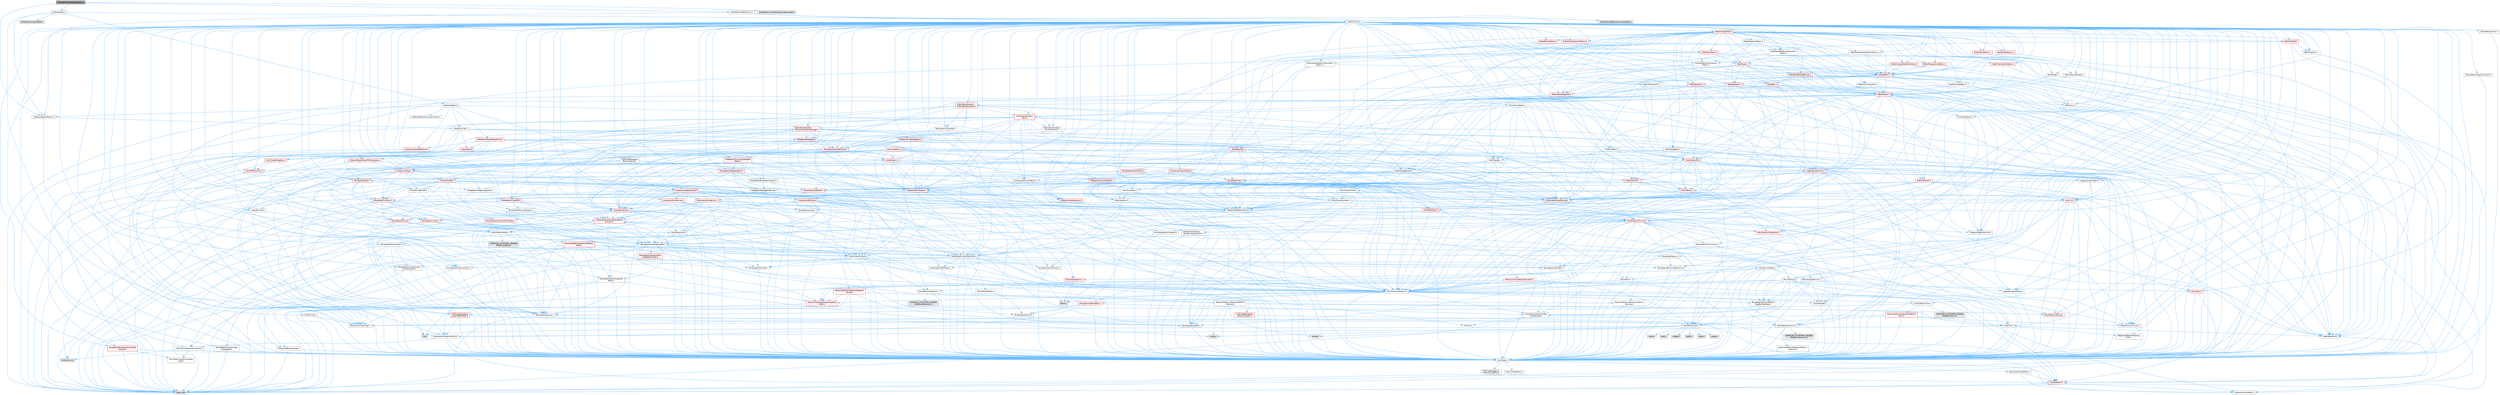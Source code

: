digraph "SharedMemoryMediaOutput.h"
{
 // INTERACTIVE_SVG=YES
 // LATEX_PDF_SIZE
  bgcolor="transparent";
  edge [fontname=Helvetica,fontsize=10,labelfontname=Helvetica,labelfontsize=10];
  node [fontname=Helvetica,fontsize=10,shape=box,height=0.2,width=0.4];
  Node1 [id="Node000001",label="SharedMemoryMediaOutput.h",height=0.2,width=0.4,color="gray40", fillcolor="grey60", style="filled", fontcolor="black",tooltip=" "];
  Node1 -> Node2 [id="edge1_Node000001_Node000002",color="steelblue1",style="solid",tooltip=" "];
  Node2 [id="Node000002",label="MediaOutput.h",height=0.2,width=0.4,color="grey40", fillcolor="white", style="filled",URL="$df/df1/MediaOutput_8h.html",tooltip=" "];
  Node2 -> Node3 [id="edge2_Node000002_Node000003",color="steelblue1",style="solid",tooltip=" "];
  Node3 [id="Node000003",label="CoreMinimal.h",height=0.2,width=0.4,color="grey40", fillcolor="white", style="filled",URL="$d7/d67/CoreMinimal_8h.html",tooltip=" "];
  Node3 -> Node4 [id="edge3_Node000003_Node000004",color="steelblue1",style="solid",tooltip=" "];
  Node4 [id="Node000004",label="CoreTypes.h",height=0.2,width=0.4,color="grey40", fillcolor="white", style="filled",URL="$dc/dec/CoreTypes_8h.html",tooltip=" "];
  Node4 -> Node5 [id="edge4_Node000004_Node000005",color="steelblue1",style="solid",tooltip=" "];
  Node5 [id="Node000005",label="HAL/Platform.h",height=0.2,width=0.4,color="red", fillcolor="#FFF0F0", style="filled",URL="$d9/dd0/Platform_8h.html",tooltip=" "];
  Node5 -> Node8 [id="edge5_Node000005_Node000008",color="steelblue1",style="solid",tooltip=" "];
  Node8 [id="Node000008",label="type_traits",height=0.2,width=0.4,color="grey60", fillcolor="#E0E0E0", style="filled",tooltip=" "];
  Node5 -> Node9 [id="edge6_Node000005_Node000009",color="steelblue1",style="solid",tooltip=" "];
  Node9 [id="Node000009",label="PreprocessorHelpers.h",height=0.2,width=0.4,color="grey40", fillcolor="white", style="filled",URL="$db/ddb/PreprocessorHelpers_8h.html",tooltip=" "];
  Node4 -> Node15 [id="edge7_Node000004_Node000015",color="steelblue1",style="solid",tooltip=" "];
  Node15 [id="Node000015",label="ProfilingDebugging\l/UMemoryDefines.h",height=0.2,width=0.4,color="grey40", fillcolor="white", style="filled",URL="$d2/da2/UMemoryDefines_8h.html",tooltip=" "];
  Node4 -> Node16 [id="edge8_Node000004_Node000016",color="steelblue1",style="solid",tooltip=" "];
  Node16 [id="Node000016",label="Misc/CoreMiscDefines.h",height=0.2,width=0.4,color="grey40", fillcolor="white", style="filled",URL="$da/d38/CoreMiscDefines_8h.html",tooltip=" "];
  Node16 -> Node5 [id="edge9_Node000016_Node000005",color="steelblue1",style="solid",tooltip=" "];
  Node16 -> Node9 [id="edge10_Node000016_Node000009",color="steelblue1",style="solid",tooltip=" "];
  Node4 -> Node17 [id="edge11_Node000004_Node000017",color="steelblue1",style="solid",tooltip=" "];
  Node17 [id="Node000017",label="Misc/CoreDefines.h",height=0.2,width=0.4,color="grey40", fillcolor="white", style="filled",URL="$d3/dd2/CoreDefines_8h.html",tooltip=" "];
  Node3 -> Node18 [id="edge12_Node000003_Node000018",color="steelblue1",style="solid",tooltip=" "];
  Node18 [id="Node000018",label="CoreFwd.h",height=0.2,width=0.4,color="grey40", fillcolor="white", style="filled",URL="$d1/d1e/CoreFwd_8h.html",tooltip=" "];
  Node18 -> Node4 [id="edge13_Node000018_Node000004",color="steelblue1",style="solid",tooltip=" "];
  Node18 -> Node19 [id="edge14_Node000018_Node000019",color="steelblue1",style="solid",tooltip=" "];
  Node19 [id="Node000019",label="Containers/ContainersFwd.h",height=0.2,width=0.4,color="grey40", fillcolor="white", style="filled",URL="$d4/d0a/ContainersFwd_8h.html",tooltip=" "];
  Node19 -> Node5 [id="edge15_Node000019_Node000005",color="steelblue1",style="solid",tooltip=" "];
  Node19 -> Node4 [id="edge16_Node000019_Node000004",color="steelblue1",style="solid",tooltip=" "];
  Node19 -> Node20 [id="edge17_Node000019_Node000020",color="steelblue1",style="solid",tooltip=" "];
  Node20 [id="Node000020",label="Traits/IsContiguousContainer.h",height=0.2,width=0.4,color="grey40", fillcolor="white", style="filled",URL="$d5/d3c/IsContiguousContainer_8h.html",tooltip=" "];
  Node20 -> Node4 [id="edge18_Node000020_Node000004",color="steelblue1",style="solid",tooltip=" "];
  Node20 -> Node21 [id="edge19_Node000020_Node000021",color="steelblue1",style="solid",tooltip=" "];
  Node21 [id="Node000021",label="Misc/StaticAssertComplete\lType.h",height=0.2,width=0.4,color="grey40", fillcolor="white", style="filled",URL="$d5/d4e/StaticAssertCompleteType_8h.html",tooltip=" "];
  Node20 -> Node22 [id="edge20_Node000020_Node000022",color="steelblue1",style="solid",tooltip=" "];
  Node22 [id="Node000022",label="initializer_list",height=0.2,width=0.4,color="grey60", fillcolor="#E0E0E0", style="filled",tooltip=" "];
  Node18 -> Node23 [id="edge21_Node000018_Node000023",color="steelblue1",style="solid",tooltip=" "];
  Node23 [id="Node000023",label="Math/MathFwd.h",height=0.2,width=0.4,color="grey40", fillcolor="white", style="filled",URL="$d2/d10/MathFwd_8h.html",tooltip=" "];
  Node23 -> Node5 [id="edge22_Node000023_Node000005",color="steelblue1",style="solid",tooltip=" "];
  Node18 -> Node24 [id="edge23_Node000018_Node000024",color="steelblue1",style="solid",tooltip=" "];
  Node24 [id="Node000024",label="UObject/UObjectHierarchy\lFwd.h",height=0.2,width=0.4,color="grey40", fillcolor="white", style="filled",URL="$d3/d13/UObjectHierarchyFwd_8h.html",tooltip=" "];
  Node3 -> Node24 [id="edge24_Node000003_Node000024",color="steelblue1",style="solid",tooltip=" "];
  Node3 -> Node19 [id="edge25_Node000003_Node000019",color="steelblue1",style="solid",tooltip=" "];
  Node3 -> Node25 [id="edge26_Node000003_Node000025",color="steelblue1",style="solid",tooltip=" "];
  Node25 [id="Node000025",label="Misc/VarArgs.h",height=0.2,width=0.4,color="grey40", fillcolor="white", style="filled",URL="$d5/d6f/VarArgs_8h.html",tooltip=" "];
  Node25 -> Node4 [id="edge27_Node000025_Node000004",color="steelblue1",style="solid",tooltip=" "];
  Node3 -> Node26 [id="edge28_Node000003_Node000026",color="steelblue1",style="solid",tooltip=" "];
  Node26 [id="Node000026",label="Logging/LogVerbosity.h",height=0.2,width=0.4,color="grey40", fillcolor="white", style="filled",URL="$d2/d8f/LogVerbosity_8h.html",tooltip=" "];
  Node26 -> Node4 [id="edge29_Node000026_Node000004",color="steelblue1",style="solid",tooltip=" "];
  Node3 -> Node27 [id="edge30_Node000003_Node000027",color="steelblue1",style="solid",tooltip=" "];
  Node27 [id="Node000027",label="Misc/OutputDevice.h",height=0.2,width=0.4,color="grey40", fillcolor="white", style="filled",URL="$d7/d32/OutputDevice_8h.html",tooltip=" "];
  Node27 -> Node18 [id="edge31_Node000027_Node000018",color="steelblue1",style="solid",tooltip=" "];
  Node27 -> Node4 [id="edge32_Node000027_Node000004",color="steelblue1",style="solid",tooltip=" "];
  Node27 -> Node26 [id="edge33_Node000027_Node000026",color="steelblue1",style="solid",tooltip=" "];
  Node27 -> Node25 [id="edge34_Node000027_Node000025",color="steelblue1",style="solid",tooltip=" "];
  Node27 -> Node28 [id="edge35_Node000027_Node000028",color="steelblue1",style="solid",tooltip=" "];
  Node28 [id="Node000028",label="Templates/IsArrayOrRefOf\lTypeByPredicate.h",height=0.2,width=0.4,color="grey40", fillcolor="white", style="filled",URL="$d6/da1/IsArrayOrRefOfTypeByPredicate_8h.html",tooltip=" "];
  Node28 -> Node4 [id="edge36_Node000028_Node000004",color="steelblue1",style="solid",tooltip=" "];
  Node27 -> Node29 [id="edge37_Node000027_Node000029",color="steelblue1",style="solid",tooltip=" "];
  Node29 [id="Node000029",label="Templates/IsValidVariadic\lFunctionArg.h",height=0.2,width=0.4,color="grey40", fillcolor="white", style="filled",URL="$d0/dc8/IsValidVariadicFunctionArg_8h.html",tooltip=" "];
  Node29 -> Node4 [id="edge38_Node000029_Node000004",color="steelblue1",style="solid",tooltip=" "];
  Node29 -> Node30 [id="edge39_Node000029_Node000030",color="steelblue1",style="solid",tooltip=" "];
  Node30 [id="Node000030",label="IsEnum.h",height=0.2,width=0.4,color="grey40", fillcolor="white", style="filled",URL="$d4/de5/IsEnum_8h.html",tooltip=" "];
  Node29 -> Node8 [id="edge40_Node000029_Node000008",color="steelblue1",style="solid",tooltip=" "];
  Node27 -> Node31 [id="edge41_Node000027_Node000031",color="steelblue1",style="solid",tooltip=" "];
  Node31 [id="Node000031",label="Traits/IsCharEncodingCompatible\lWith.h",height=0.2,width=0.4,color="red", fillcolor="#FFF0F0", style="filled",URL="$df/dd1/IsCharEncodingCompatibleWith_8h.html",tooltip=" "];
  Node31 -> Node8 [id="edge42_Node000031_Node000008",color="steelblue1",style="solid",tooltip=" "];
  Node3 -> Node33 [id="edge43_Node000003_Node000033",color="steelblue1",style="solid",tooltip=" "];
  Node33 [id="Node000033",label="HAL/PlatformCrt.h",height=0.2,width=0.4,color="grey40", fillcolor="white", style="filled",URL="$d8/d75/PlatformCrt_8h.html",tooltip=" "];
  Node33 -> Node34 [id="edge44_Node000033_Node000034",color="steelblue1",style="solid",tooltip=" "];
  Node34 [id="Node000034",label="new",height=0.2,width=0.4,color="grey60", fillcolor="#E0E0E0", style="filled",tooltip=" "];
  Node33 -> Node35 [id="edge45_Node000033_Node000035",color="steelblue1",style="solid",tooltip=" "];
  Node35 [id="Node000035",label="wchar.h",height=0.2,width=0.4,color="grey60", fillcolor="#E0E0E0", style="filled",tooltip=" "];
  Node33 -> Node36 [id="edge46_Node000033_Node000036",color="steelblue1",style="solid",tooltip=" "];
  Node36 [id="Node000036",label="stddef.h",height=0.2,width=0.4,color="grey60", fillcolor="#E0E0E0", style="filled",tooltip=" "];
  Node33 -> Node37 [id="edge47_Node000033_Node000037",color="steelblue1",style="solid",tooltip=" "];
  Node37 [id="Node000037",label="stdlib.h",height=0.2,width=0.4,color="grey60", fillcolor="#E0E0E0", style="filled",tooltip=" "];
  Node33 -> Node38 [id="edge48_Node000033_Node000038",color="steelblue1",style="solid",tooltip=" "];
  Node38 [id="Node000038",label="stdio.h",height=0.2,width=0.4,color="grey60", fillcolor="#E0E0E0", style="filled",tooltip=" "];
  Node33 -> Node39 [id="edge49_Node000033_Node000039",color="steelblue1",style="solid",tooltip=" "];
  Node39 [id="Node000039",label="stdarg.h",height=0.2,width=0.4,color="grey60", fillcolor="#E0E0E0", style="filled",tooltip=" "];
  Node33 -> Node40 [id="edge50_Node000033_Node000040",color="steelblue1",style="solid",tooltip=" "];
  Node40 [id="Node000040",label="math.h",height=0.2,width=0.4,color="grey60", fillcolor="#E0E0E0", style="filled",tooltip=" "];
  Node33 -> Node41 [id="edge51_Node000033_Node000041",color="steelblue1",style="solid",tooltip=" "];
  Node41 [id="Node000041",label="float.h",height=0.2,width=0.4,color="grey60", fillcolor="#E0E0E0", style="filled",tooltip=" "];
  Node33 -> Node42 [id="edge52_Node000033_Node000042",color="steelblue1",style="solid",tooltip=" "];
  Node42 [id="Node000042",label="string.h",height=0.2,width=0.4,color="grey60", fillcolor="#E0E0E0", style="filled",tooltip=" "];
  Node3 -> Node43 [id="edge53_Node000003_Node000043",color="steelblue1",style="solid",tooltip=" "];
  Node43 [id="Node000043",label="HAL/PlatformMisc.h",height=0.2,width=0.4,color="grey40", fillcolor="white", style="filled",URL="$d0/df5/PlatformMisc_8h.html",tooltip=" "];
  Node43 -> Node4 [id="edge54_Node000043_Node000004",color="steelblue1",style="solid",tooltip=" "];
  Node43 -> Node44 [id="edge55_Node000043_Node000044",color="steelblue1",style="solid",tooltip=" "];
  Node44 [id="Node000044",label="GenericPlatform/GenericPlatform\lMisc.h",height=0.2,width=0.4,color="red", fillcolor="#FFF0F0", style="filled",URL="$db/d9a/GenericPlatformMisc_8h.html",tooltip=" "];
  Node44 -> Node18 [id="edge56_Node000044_Node000018",color="steelblue1",style="solid",tooltip=" "];
  Node44 -> Node4 [id="edge57_Node000044_Node000004",color="steelblue1",style="solid",tooltip=" "];
  Node44 -> Node33 [id="edge58_Node000044_Node000033",color="steelblue1",style="solid",tooltip=" "];
  Node44 -> Node48 [id="edge59_Node000044_Node000048",color="steelblue1",style="solid",tooltip=" "];
  Node48 [id="Node000048",label="Math/NumericLimits.h",height=0.2,width=0.4,color="grey40", fillcolor="white", style="filled",URL="$df/d1b/NumericLimits_8h.html",tooltip=" "];
  Node48 -> Node4 [id="edge60_Node000048_Node000004",color="steelblue1",style="solid",tooltip=" "];
  Node44 -> Node50 [id="edge61_Node000044_Node000050",color="steelblue1",style="solid",tooltip=" "];
  Node50 [id="Node000050",label="Misc/EnumClassFlags.h",height=0.2,width=0.4,color="grey40", fillcolor="white", style="filled",URL="$d8/de7/EnumClassFlags_8h.html",tooltip=" "];
  Node43 -> Node53 [id="edge62_Node000043_Node000053",color="steelblue1",style="solid",tooltip=" "];
  Node53 [id="Node000053",label="COMPILED_PLATFORM_HEADER\l(PlatformMisc.h)",height=0.2,width=0.4,color="grey60", fillcolor="#E0E0E0", style="filled",tooltip=" "];
  Node43 -> Node54 [id="edge63_Node000043_Node000054",color="steelblue1",style="solid",tooltip=" "];
  Node54 [id="Node000054",label="ProfilingDebugging\l/CpuProfilerTrace.h",height=0.2,width=0.4,color="red", fillcolor="#FFF0F0", style="filled",URL="$da/dcb/CpuProfilerTrace_8h.html",tooltip=" "];
  Node54 -> Node4 [id="edge64_Node000054_Node000004",color="steelblue1",style="solid",tooltip=" "];
  Node54 -> Node19 [id="edge65_Node000054_Node000019",color="steelblue1",style="solid",tooltip=" "];
  Node54 -> Node55 [id="edge66_Node000054_Node000055",color="steelblue1",style="solid",tooltip=" "];
  Node55 [id="Node000055",label="HAL/PlatformAtomics.h",height=0.2,width=0.4,color="grey40", fillcolor="white", style="filled",URL="$d3/d36/PlatformAtomics_8h.html",tooltip=" "];
  Node55 -> Node4 [id="edge67_Node000055_Node000004",color="steelblue1",style="solid",tooltip=" "];
  Node55 -> Node56 [id="edge68_Node000055_Node000056",color="steelblue1",style="solid",tooltip=" "];
  Node56 [id="Node000056",label="GenericPlatform/GenericPlatform\lAtomics.h",height=0.2,width=0.4,color="grey40", fillcolor="white", style="filled",URL="$da/d72/GenericPlatformAtomics_8h.html",tooltip=" "];
  Node56 -> Node4 [id="edge69_Node000056_Node000004",color="steelblue1",style="solid",tooltip=" "];
  Node55 -> Node57 [id="edge70_Node000055_Node000057",color="steelblue1",style="solid",tooltip=" "];
  Node57 [id="Node000057",label="COMPILED_PLATFORM_HEADER\l(PlatformAtomics.h)",height=0.2,width=0.4,color="grey60", fillcolor="#E0E0E0", style="filled",tooltip=" "];
  Node54 -> Node9 [id="edge71_Node000054_Node000009",color="steelblue1",style="solid",tooltip=" "];
  Node3 -> Node62 [id="edge72_Node000003_Node000062",color="steelblue1",style="solid",tooltip=" "];
  Node62 [id="Node000062",label="Misc/AssertionMacros.h",height=0.2,width=0.4,color="grey40", fillcolor="white", style="filled",URL="$d0/dfa/AssertionMacros_8h.html",tooltip=" "];
  Node62 -> Node4 [id="edge73_Node000062_Node000004",color="steelblue1",style="solid",tooltip=" "];
  Node62 -> Node5 [id="edge74_Node000062_Node000005",color="steelblue1",style="solid",tooltip=" "];
  Node62 -> Node43 [id="edge75_Node000062_Node000043",color="steelblue1",style="solid",tooltip=" "];
  Node62 -> Node9 [id="edge76_Node000062_Node000009",color="steelblue1",style="solid",tooltip=" "];
  Node62 -> Node63 [id="edge77_Node000062_Node000063",color="steelblue1",style="solid",tooltip=" "];
  Node63 [id="Node000063",label="Templates/EnableIf.h",height=0.2,width=0.4,color="grey40", fillcolor="white", style="filled",URL="$d7/d60/EnableIf_8h.html",tooltip=" "];
  Node63 -> Node4 [id="edge78_Node000063_Node000004",color="steelblue1",style="solid",tooltip=" "];
  Node62 -> Node28 [id="edge79_Node000062_Node000028",color="steelblue1",style="solid",tooltip=" "];
  Node62 -> Node29 [id="edge80_Node000062_Node000029",color="steelblue1",style="solid",tooltip=" "];
  Node62 -> Node31 [id="edge81_Node000062_Node000031",color="steelblue1",style="solid",tooltip=" "];
  Node62 -> Node25 [id="edge82_Node000062_Node000025",color="steelblue1",style="solid",tooltip=" "];
  Node62 -> Node64 [id="edge83_Node000062_Node000064",color="steelblue1",style="solid",tooltip=" "];
  Node64 [id="Node000064",label="String/FormatStringSan.h",height=0.2,width=0.4,color="red", fillcolor="#FFF0F0", style="filled",URL="$d3/d8b/FormatStringSan_8h.html",tooltip=" "];
  Node64 -> Node8 [id="edge84_Node000064_Node000008",color="steelblue1",style="solid",tooltip=" "];
  Node64 -> Node4 [id="edge85_Node000064_Node000004",color="steelblue1",style="solid",tooltip=" "];
  Node64 -> Node65 [id="edge86_Node000064_Node000065",color="steelblue1",style="solid",tooltip=" "];
  Node65 [id="Node000065",label="Templates/Requires.h",height=0.2,width=0.4,color="grey40", fillcolor="white", style="filled",URL="$dc/d96/Requires_8h.html",tooltip=" "];
  Node65 -> Node63 [id="edge87_Node000065_Node000063",color="steelblue1",style="solid",tooltip=" "];
  Node65 -> Node8 [id="edge88_Node000065_Node000008",color="steelblue1",style="solid",tooltip=" "];
  Node64 -> Node66 [id="edge89_Node000064_Node000066",color="steelblue1",style="solid",tooltip=" "];
  Node66 [id="Node000066",label="Templates/Identity.h",height=0.2,width=0.4,color="grey40", fillcolor="white", style="filled",URL="$d0/dd5/Identity_8h.html",tooltip=" "];
  Node64 -> Node29 [id="edge90_Node000064_Node000029",color="steelblue1",style="solid",tooltip=" "];
  Node64 -> Node19 [id="edge91_Node000064_Node000019",color="steelblue1",style="solid",tooltip=" "];
  Node62 -> Node70 [id="edge92_Node000062_Node000070",color="steelblue1",style="solid",tooltip=" "];
  Node70 [id="Node000070",label="atomic",height=0.2,width=0.4,color="grey60", fillcolor="#E0E0E0", style="filled",tooltip=" "];
  Node3 -> Node71 [id="edge93_Node000003_Node000071",color="steelblue1",style="solid",tooltip=" "];
  Node71 [id="Node000071",label="Templates/IsPointer.h",height=0.2,width=0.4,color="grey40", fillcolor="white", style="filled",URL="$d7/d05/IsPointer_8h.html",tooltip=" "];
  Node71 -> Node4 [id="edge94_Node000071_Node000004",color="steelblue1",style="solid",tooltip=" "];
  Node3 -> Node72 [id="edge95_Node000003_Node000072",color="steelblue1",style="solid",tooltip=" "];
  Node72 [id="Node000072",label="HAL/PlatformMemory.h",height=0.2,width=0.4,color="grey40", fillcolor="white", style="filled",URL="$de/d68/PlatformMemory_8h.html",tooltip=" "];
  Node72 -> Node4 [id="edge96_Node000072_Node000004",color="steelblue1",style="solid",tooltip=" "];
  Node72 -> Node73 [id="edge97_Node000072_Node000073",color="steelblue1",style="solid",tooltip=" "];
  Node73 [id="Node000073",label="GenericPlatform/GenericPlatform\lMemory.h",height=0.2,width=0.4,color="grey40", fillcolor="white", style="filled",URL="$dd/d22/GenericPlatformMemory_8h.html",tooltip=" "];
  Node73 -> Node18 [id="edge98_Node000073_Node000018",color="steelblue1",style="solid",tooltip=" "];
  Node73 -> Node4 [id="edge99_Node000073_Node000004",color="steelblue1",style="solid",tooltip=" "];
  Node73 -> Node74 [id="edge100_Node000073_Node000074",color="steelblue1",style="solid",tooltip=" "];
  Node74 [id="Node000074",label="HAL/PlatformString.h",height=0.2,width=0.4,color="red", fillcolor="#FFF0F0", style="filled",URL="$db/db5/PlatformString_8h.html",tooltip=" "];
  Node74 -> Node4 [id="edge101_Node000074_Node000004",color="steelblue1",style="solid",tooltip=" "];
  Node73 -> Node42 [id="edge102_Node000073_Node000042",color="steelblue1",style="solid",tooltip=" "];
  Node73 -> Node35 [id="edge103_Node000073_Node000035",color="steelblue1",style="solid",tooltip=" "];
  Node72 -> Node76 [id="edge104_Node000072_Node000076",color="steelblue1",style="solid",tooltip=" "];
  Node76 [id="Node000076",label="COMPILED_PLATFORM_HEADER\l(PlatformMemory.h)",height=0.2,width=0.4,color="grey60", fillcolor="#E0E0E0", style="filled",tooltip=" "];
  Node3 -> Node55 [id="edge105_Node000003_Node000055",color="steelblue1",style="solid",tooltip=" "];
  Node3 -> Node77 [id="edge106_Node000003_Node000077",color="steelblue1",style="solid",tooltip=" "];
  Node77 [id="Node000077",label="Misc/Exec.h",height=0.2,width=0.4,color="grey40", fillcolor="white", style="filled",URL="$de/ddb/Exec_8h.html",tooltip=" "];
  Node77 -> Node4 [id="edge107_Node000077_Node000004",color="steelblue1",style="solid",tooltip=" "];
  Node77 -> Node62 [id="edge108_Node000077_Node000062",color="steelblue1",style="solid",tooltip=" "];
  Node3 -> Node78 [id="edge109_Node000003_Node000078",color="steelblue1",style="solid",tooltip=" "];
  Node78 [id="Node000078",label="HAL/MemoryBase.h",height=0.2,width=0.4,color="grey40", fillcolor="white", style="filled",URL="$d6/d9f/MemoryBase_8h.html",tooltip=" "];
  Node78 -> Node4 [id="edge110_Node000078_Node000004",color="steelblue1",style="solid",tooltip=" "];
  Node78 -> Node55 [id="edge111_Node000078_Node000055",color="steelblue1",style="solid",tooltip=" "];
  Node78 -> Node33 [id="edge112_Node000078_Node000033",color="steelblue1",style="solid",tooltip=" "];
  Node78 -> Node77 [id="edge113_Node000078_Node000077",color="steelblue1",style="solid",tooltip=" "];
  Node78 -> Node27 [id="edge114_Node000078_Node000027",color="steelblue1",style="solid",tooltip=" "];
  Node78 -> Node79 [id="edge115_Node000078_Node000079",color="steelblue1",style="solid",tooltip=" "];
  Node79 [id="Node000079",label="Templates/Atomic.h",height=0.2,width=0.4,color="red", fillcolor="#FFF0F0", style="filled",URL="$d3/d91/Atomic_8h.html",tooltip=" "];
  Node79 -> Node70 [id="edge116_Node000079_Node000070",color="steelblue1",style="solid",tooltip=" "];
  Node3 -> Node88 [id="edge117_Node000003_Node000088",color="steelblue1",style="solid",tooltip=" "];
  Node88 [id="Node000088",label="HAL/UnrealMemory.h",height=0.2,width=0.4,color="grey40", fillcolor="white", style="filled",URL="$d9/d96/UnrealMemory_8h.html",tooltip=" "];
  Node88 -> Node4 [id="edge118_Node000088_Node000004",color="steelblue1",style="solid",tooltip=" "];
  Node88 -> Node73 [id="edge119_Node000088_Node000073",color="steelblue1",style="solid",tooltip=" "];
  Node88 -> Node78 [id="edge120_Node000088_Node000078",color="steelblue1",style="solid",tooltip=" "];
  Node88 -> Node72 [id="edge121_Node000088_Node000072",color="steelblue1",style="solid",tooltip=" "];
  Node88 -> Node89 [id="edge122_Node000088_Node000089",color="steelblue1",style="solid",tooltip=" "];
  Node89 [id="Node000089",label="ProfilingDebugging\l/MemoryTrace.h",height=0.2,width=0.4,color="red", fillcolor="#FFF0F0", style="filled",URL="$da/dd7/MemoryTrace_8h.html",tooltip=" "];
  Node89 -> Node5 [id="edge123_Node000089_Node000005",color="steelblue1",style="solid",tooltip=" "];
  Node89 -> Node50 [id="edge124_Node000089_Node000050",color="steelblue1",style="solid",tooltip=" "];
  Node88 -> Node71 [id="edge125_Node000088_Node000071",color="steelblue1",style="solid",tooltip=" "];
  Node3 -> Node90 [id="edge126_Node000003_Node000090",color="steelblue1",style="solid",tooltip=" "];
  Node90 [id="Node000090",label="Templates/IsArithmetic.h",height=0.2,width=0.4,color="grey40", fillcolor="white", style="filled",URL="$d2/d5d/IsArithmetic_8h.html",tooltip=" "];
  Node90 -> Node4 [id="edge127_Node000090_Node000004",color="steelblue1",style="solid",tooltip=" "];
  Node3 -> Node84 [id="edge128_Node000003_Node000084",color="steelblue1",style="solid",tooltip=" "];
  Node84 [id="Node000084",label="Templates/AndOrNot.h",height=0.2,width=0.4,color="grey40", fillcolor="white", style="filled",URL="$db/d0a/AndOrNot_8h.html",tooltip=" "];
  Node84 -> Node4 [id="edge129_Node000084_Node000004",color="steelblue1",style="solid",tooltip=" "];
  Node3 -> Node91 [id="edge130_Node000003_Node000091",color="steelblue1",style="solid",tooltip=" "];
  Node91 [id="Node000091",label="Templates/IsPODType.h",height=0.2,width=0.4,color="grey40", fillcolor="white", style="filled",URL="$d7/db1/IsPODType_8h.html",tooltip=" "];
  Node91 -> Node4 [id="edge131_Node000091_Node000004",color="steelblue1",style="solid",tooltip=" "];
  Node3 -> Node92 [id="edge132_Node000003_Node000092",color="steelblue1",style="solid",tooltip=" "];
  Node92 [id="Node000092",label="Templates/IsUECoreType.h",height=0.2,width=0.4,color="grey40", fillcolor="white", style="filled",URL="$d1/db8/IsUECoreType_8h.html",tooltip=" "];
  Node92 -> Node4 [id="edge133_Node000092_Node000004",color="steelblue1",style="solid",tooltip=" "];
  Node92 -> Node8 [id="edge134_Node000092_Node000008",color="steelblue1",style="solid",tooltip=" "];
  Node3 -> Node85 [id="edge135_Node000003_Node000085",color="steelblue1",style="solid",tooltip=" "];
  Node85 [id="Node000085",label="Templates/IsTriviallyCopy\lConstructible.h",height=0.2,width=0.4,color="grey40", fillcolor="white", style="filled",URL="$d3/d78/IsTriviallyCopyConstructible_8h.html",tooltip=" "];
  Node85 -> Node4 [id="edge136_Node000085_Node000004",color="steelblue1",style="solid",tooltip=" "];
  Node85 -> Node8 [id="edge137_Node000085_Node000008",color="steelblue1",style="solid",tooltip=" "];
  Node3 -> Node93 [id="edge138_Node000003_Node000093",color="steelblue1",style="solid",tooltip=" "];
  Node93 [id="Node000093",label="Templates/UnrealTypeTraits.h",height=0.2,width=0.4,color="grey40", fillcolor="white", style="filled",URL="$d2/d2d/UnrealTypeTraits_8h.html",tooltip=" "];
  Node93 -> Node4 [id="edge139_Node000093_Node000004",color="steelblue1",style="solid",tooltip=" "];
  Node93 -> Node71 [id="edge140_Node000093_Node000071",color="steelblue1",style="solid",tooltip=" "];
  Node93 -> Node62 [id="edge141_Node000093_Node000062",color="steelblue1",style="solid",tooltip=" "];
  Node93 -> Node84 [id="edge142_Node000093_Node000084",color="steelblue1",style="solid",tooltip=" "];
  Node93 -> Node63 [id="edge143_Node000093_Node000063",color="steelblue1",style="solid",tooltip=" "];
  Node93 -> Node90 [id="edge144_Node000093_Node000090",color="steelblue1",style="solid",tooltip=" "];
  Node93 -> Node30 [id="edge145_Node000093_Node000030",color="steelblue1",style="solid",tooltip=" "];
  Node93 -> Node94 [id="edge146_Node000093_Node000094",color="steelblue1",style="solid",tooltip=" "];
  Node94 [id="Node000094",label="Templates/Models.h",height=0.2,width=0.4,color="grey40", fillcolor="white", style="filled",URL="$d3/d0c/Models_8h.html",tooltip=" "];
  Node94 -> Node66 [id="edge147_Node000094_Node000066",color="steelblue1",style="solid",tooltip=" "];
  Node93 -> Node91 [id="edge148_Node000093_Node000091",color="steelblue1",style="solid",tooltip=" "];
  Node93 -> Node92 [id="edge149_Node000093_Node000092",color="steelblue1",style="solid",tooltip=" "];
  Node93 -> Node85 [id="edge150_Node000093_Node000085",color="steelblue1",style="solid",tooltip=" "];
  Node3 -> Node63 [id="edge151_Node000003_Node000063",color="steelblue1",style="solid",tooltip=" "];
  Node3 -> Node95 [id="edge152_Node000003_Node000095",color="steelblue1",style="solid",tooltip=" "];
  Node95 [id="Node000095",label="Templates/RemoveReference.h",height=0.2,width=0.4,color="grey40", fillcolor="white", style="filled",URL="$da/dbe/RemoveReference_8h.html",tooltip=" "];
  Node95 -> Node4 [id="edge153_Node000095_Node000004",color="steelblue1",style="solid",tooltip=" "];
  Node3 -> Node96 [id="edge154_Node000003_Node000096",color="steelblue1",style="solid",tooltip=" "];
  Node96 [id="Node000096",label="Templates/IntegralConstant.h",height=0.2,width=0.4,color="grey40", fillcolor="white", style="filled",URL="$db/d1b/IntegralConstant_8h.html",tooltip=" "];
  Node96 -> Node4 [id="edge155_Node000096_Node000004",color="steelblue1",style="solid",tooltip=" "];
  Node3 -> Node97 [id="edge156_Node000003_Node000097",color="steelblue1",style="solid",tooltip=" "];
  Node97 [id="Node000097",label="Templates/IsClass.h",height=0.2,width=0.4,color="grey40", fillcolor="white", style="filled",URL="$db/dcb/IsClass_8h.html",tooltip=" "];
  Node97 -> Node4 [id="edge157_Node000097_Node000004",color="steelblue1",style="solid",tooltip=" "];
  Node3 -> Node98 [id="edge158_Node000003_Node000098",color="steelblue1",style="solid",tooltip=" "];
  Node98 [id="Node000098",label="Templates/TypeCompatible\lBytes.h",height=0.2,width=0.4,color="grey40", fillcolor="white", style="filled",URL="$df/d0a/TypeCompatibleBytes_8h.html",tooltip=" "];
  Node98 -> Node4 [id="edge159_Node000098_Node000004",color="steelblue1",style="solid",tooltip=" "];
  Node98 -> Node42 [id="edge160_Node000098_Node000042",color="steelblue1",style="solid",tooltip=" "];
  Node98 -> Node34 [id="edge161_Node000098_Node000034",color="steelblue1",style="solid",tooltip=" "];
  Node98 -> Node8 [id="edge162_Node000098_Node000008",color="steelblue1",style="solid",tooltip=" "];
  Node3 -> Node20 [id="edge163_Node000003_Node000020",color="steelblue1",style="solid",tooltip=" "];
  Node3 -> Node99 [id="edge164_Node000003_Node000099",color="steelblue1",style="solid",tooltip=" "];
  Node99 [id="Node000099",label="Templates/UnrealTemplate.h",height=0.2,width=0.4,color="grey40", fillcolor="white", style="filled",URL="$d4/d24/UnrealTemplate_8h.html",tooltip=" "];
  Node99 -> Node4 [id="edge165_Node000099_Node000004",color="steelblue1",style="solid",tooltip=" "];
  Node99 -> Node71 [id="edge166_Node000099_Node000071",color="steelblue1",style="solid",tooltip=" "];
  Node99 -> Node88 [id="edge167_Node000099_Node000088",color="steelblue1",style="solid",tooltip=" "];
  Node99 -> Node100 [id="edge168_Node000099_Node000100",color="steelblue1",style="solid",tooltip=" "];
  Node100 [id="Node000100",label="Templates/CopyQualifiers\lAndRefsFromTo.h",height=0.2,width=0.4,color="red", fillcolor="#FFF0F0", style="filled",URL="$d3/db3/CopyQualifiersAndRefsFromTo_8h.html",tooltip=" "];
  Node99 -> Node93 [id="edge169_Node000099_Node000093",color="steelblue1",style="solid",tooltip=" "];
  Node99 -> Node95 [id="edge170_Node000099_Node000095",color="steelblue1",style="solid",tooltip=" "];
  Node99 -> Node65 [id="edge171_Node000099_Node000065",color="steelblue1",style="solid",tooltip=" "];
  Node99 -> Node98 [id="edge172_Node000099_Node000098",color="steelblue1",style="solid",tooltip=" "];
  Node99 -> Node66 [id="edge173_Node000099_Node000066",color="steelblue1",style="solid",tooltip=" "];
  Node99 -> Node20 [id="edge174_Node000099_Node000020",color="steelblue1",style="solid",tooltip=" "];
  Node99 -> Node102 [id="edge175_Node000099_Node000102",color="steelblue1",style="solid",tooltip=" "];
  Node102 [id="Node000102",label="Traits/UseBitwiseSwap.h",height=0.2,width=0.4,color="grey40", fillcolor="white", style="filled",URL="$db/df3/UseBitwiseSwap_8h.html",tooltip=" "];
  Node102 -> Node4 [id="edge176_Node000102_Node000004",color="steelblue1",style="solid",tooltip=" "];
  Node102 -> Node8 [id="edge177_Node000102_Node000008",color="steelblue1",style="solid",tooltip=" "];
  Node99 -> Node8 [id="edge178_Node000099_Node000008",color="steelblue1",style="solid",tooltip=" "];
  Node3 -> Node48 [id="edge179_Node000003_Node000048",color="steelblue1",style="solid",tooltip=" "];
  Node3 -> Node103 [id="edge180_Node000003_Node000103",color="steelblue1",style="solid",tooltip=" "];
  Node103 [id="Node000103",label="HAL/PlatformMath.h",height=0.2,width=0.4,color="grey40", fillcolor="white", style="filled",URL="$dc/d53/PlatformMath_8h.html",tooltip=" "];
  Node103 -> Node4 [id="edge181_Node000103_Node000004",color="steelblue1",style="solid",tooltip=" "];
  Node103 -> Node104 [id="edge182_Node000103_Node000104",color="steelblue1",style="solid",tooltip=" "];
  Node104 [id="Node000104",label="GenericPlatform/GenericPlatform\lMath.h",height=0.2,width=0.4,color="red", fillcolor="#FFF0F0", style="filled",URL="$d5/d79/GenericPlatformMath_8h.html",tooltip=" "];
  Node104 -> Node4 [id="edge183_Node000104_Node000004",color="steelblue1",style="solid",tooltip=" "];
  Node104 -> Node19 [id="edge184_Node000104_Node000019",color="steelblue1",style="solid",tooltip=" "];
  Node104 -> Node33 [id="edge185_Node000104_Node000033",color="steelblue1",style="solid",tooltip=" "];
  Node104 -> Node84 [id="edge186_Node000104_Node000084",color="steelblue1",style="solid",tooltip=" "];
  Node104 -> Node105 [id="edge187_Node000104_Node000105",color="steelblue1",style="solid",tooltip=" "];
  Node105 [id="Node000105",label="Templates/Decay.h",height=0.2,width=0.4,color="grey40", fillcolor="white", style="filled",URL="$dd/d0f/Decay_8h.html",tooltip=" "];
  Node105 -> Node4 [id="edge188_Node000105_Node000004",color="steelblue1",style="solid",tooltip=" "];
  Node105 -> Node95 [id="edge189_Node000105_Node000095",color="steelblue1",style="solid",tooltip=" "];
  Node105 -> Node8 [id="edge190_Node000105_Node000008",color="steelblue1",style="solid",tooltip=" "];
  Node104 -> Node93 [id="edge191_Node000104_Node000093",color="steelblue1",style="solid",tooltip=" "];
  Node104 -> Node65 [id="edge192_Node000104_Node000065",color="steelblue1",style="solid",tooltip=" "];
  Node104 -> Node98 [id="edge193_Node000104_Node000098",color="steelblue1",style="solid",tooltip=" "];
  Node104 -> Node8 [id="edge194_Node000104_Node000008",color="steelblue1",style="solid",tooltip=" "];
  Node103 -> Node110 [id="edge195_Node000103_Node000110",color="steelblue1",style="solid",tooltip=" "];
  Node110 [id="Node000110",label="COMPILED_PLATFORM_HEADER\l(PlatformMath.h)",height=0.2,width=0.4,color="grey60", fillcolor="#E0E0E0", style="filled",tooltip=" "];
  Node3 -> Node86 [id="edge196_Node000003_Node000086",color="steelblue1",style="solid",tooltip=" "];
  Node86 [id="Node000086",label="Templates/IsTriviallyCopy\lAssignable.h",height=0.2,width=0.4,color="grey40", fillcolor="white", style="filled",URL="$d2/df2/IsTriviallyCopyAssignable_8h.html",tooltip=" "];
  Node86 -> Node4 [id="edge197_Node000086_Node000004",color="steelblue1",style="solid",tooltip=" "];
  Node86 -> Node8 [id="edge198_Node000086_Node000008",color="steelblue1",style="solid",tooltip=" "];
  Node3 -> Node111 [id="edge199_Node000003_Node000111",color="steelblue1",style="solid",tooltip=" "];
  Node111 [id="Node000111",label="Templates/MemoryOps.h",height=0.2,width=0.4,color="grey40", fillcolor="white", style="filled",URL="$db/dea/MemoryOps_8h.html",tooltip=" "];
  Node111 -> Node4 [id="edge200_Node000111_Node000004",color="steelblue1",style="solid",tooltip=" "];
  Node111 -> Node88 [id="edge201_Node000111_Node000088",color="steelblue1",style="solid",tooltip=" "];
  Node111 -> Node86 [id="edge202_Node000111_Node000086",color="steelblue1",style="solid",tooltip=" "];
  Node111 -> Node85 [id="edge203_Node000111_Node000085",color="steelblue1",style="solid",tooltip=" "];
  Node111 -> Node65 [id="edge204_Node000111_Node000065",color="steelblue1",style="solid",tooltip=" "];
  Node111 -> Node93 [id="edge205_Node000111_Node000093",color="steelblue1",style="solid",tooltip=" "];
  Node111 -> Node102 [id="edge206_Node000111_Node000102",color="steelblue1",style="solid",tooltip=" "];
  Node111 -> Node34 [id="edge207_Node000111_Node000034",color="steelblue1",style="solid",tooltip=" "];
  Node111 -> Node8 [id="edge208_Node000111_Node000008",color="steelblue1",style="solid",tooltip=" "];
  Node3 -> Node112 [id="edge209_Node000003_Node000112",color="steelblue1",style="solid",tooltip=" "];
  Node112 [id="Node000112",label="Containers/ContainerAllocation\lPolicies.h",height=0.2,width=0.4,color="red", fillcolor="#FFF0F0", style="filled",URL="$d7/dff/ContainerAllocationPolicies_8h.html",tooltip=" "];
  Node112 -> Node4 [id="edge210_Node000112_Node000004",color="steelblue1",style="solid",tooltip=" "];
  Node112 -> Node112 [id="edge211_Node000112_Node000112",color="steelblue1",style="solid",tooltip=" "];
  Node112 -> Node103 [id="edge212_Node000112_Node000103",color="steelblue1",style="solid",tooltip=" "];
  Node112 -> Node88 [id="edge213_Node000112_Node000088",color="steelblue1",style="solid",tooltip=" "];
  Node112 -> Node48 [id="edge214_Node000112_Node000048",color="steelblue1",style="solid",tooltip=" "];
  Node112 -> Node62 [id="edge215_Node000112_Node000062",color="steelblue1",style="solid",tooltip=" "];
  Node112 -> Node111 [id="edge216_Node000112_Node000111",color="steelblue1",style="solid",tooltip=" "];
  Node112 -> Node98 [id="edge217_Node000112_Node000098",color="steelblue1",style="solid",tooltip=" "];
  Node112 -> Node8 [id="edge218_Node000112_Node000008",color="steelblue1",style="solid",tooltip=" "];
  Node3 -> Node115 [id="edge219_Node000003_Node000115",color="steelblue1",style="solid",tooltip=" "];
  Node115 [id="Node000115",label="Templates/IsEnumClass.h",height=0.2,width=0.4,color="grey40", fillcolor="white", style="filled",URL="$d7/d15/IsEnumClass_8h.html",tooltip=" "];
  Node115 -> Node4 [id="edge220_Node000115_Node000004",color="steelblue1",style="solid",tooltip=" "];
  Node115 -> Node84 [id="edge221_Node000115_Node000084",color="steelblue1",style="solid",tooltip=" "];
  Node3 -> Node116 [id="edge222_Node000003_Node000116",color="steelblue1",style="solid",tooltip=" "];
  Node116 [id="Node000116",label="HAL/PlatformProperties.h",height=0.2,width=0.4,color="red", fillcolor="#FFF0F0", style="filled",URL="$d9/db0/PlatformProperties_8h.html",tooltip=" "];
  Node116 -> Node4 [id="edge223_Node000116_Node000004",color="steelblue1",style="solid",tooltip=" "];
  Node3 -> Node119 [id="edge224_Node000003_Node000119",color="steelblue1",style="solid",tooltip=" "];
  Node119 [id="Node000119",label="Misc/EngineVersionBase.h",height=0.2,width=0.4,color="grey40", fillcolor="white", style="filled",URL="$d5/d2b/EngineVersionBase_8h.html",tooltip=" "];
  Node119 -> Node4 [id="edge225_Node000119_Node000004",color="steelblue1",style="solid",tooltip=" "];
  Node3 -> Node120 [id="edge226_Node000003_Node000120",color="steelblue1",style="solid",tooltip=" "];
  Node120 [id="Node000120",label="Internationalization\l/TextNamespaceFwd.h",height=0.2,width=0.4,color="grey40", fillcolor="white", style="filled",URL="$d8/d97/TextNamespaceFwd_8h.html",tooltip=" "];
  Node120 -> Node4 [id="edge227_Node000120_Node000004",color="steelblue1",style="solid",tooltip=" "];
  Node3 -> Node121 [id="edge228_Node000003_Node000121",color="steelblue1",style="solid",tooltip=" "];
  Node121 [id="Node000121",label="Serialization/Archive.h",height=0.2,width=0.4,color="red", fillcolor="#FFF0F0", style="filled",URL="$d7/d3b/Archive_8h.html",tooltip=" "];
  Node121 -> Node18 [id="edge229_Node000121_Node000018",color="steelblue1",style="solid",tooltip=" "];
  Node121 -> Node4 [id="edge230_Node000121_Node000004",color="steelblue1",style="solid",tooltip=" "];
  Node121 -> Node116 [id="edge231_Node000121_Node000116",color="steelblue1",style="solid",tooltip=" "];
  Node121 -> Node120 [id="edge232_Node000121_Node000120",color="steelblue1",style="solid",tooltip=" "];
  Node121 -> Node23 [id="edge233_Node000121_Node000023",color="steelblue1",style="solid",tooltip=" "];
  Node121 -> Node62 [id="edge234_Node000121_Node000062",color="steelblue1",style="solid",tooltip=" "];
  Node121 -> Node119 [id="edge235_Node000121_Node000119",color="steelblue1",style="solid",tooltip=" "];
  Node121 -> Node25 [id="edge236_Node000121_Node000025",color="steelblue1",style="solid",tooltip=" "];
  Node121 -> Node63 [id="edge237_Node000121_Node000063",color="steelblue1",style="solid",tooltip=" "];
  Node121 -> Node28 [id="edge238_Node000121_Node000028",color="steelblue1",style="solid",tooltip=" "];
  Node121 -> Node115 [id="edge239_Node000121_Node000115",color="steelblue1",style="solid",tooltip=" "];
  Node121 -> Node29 [id="edge240_Node000121_Node000029",color="steelblue1",style="solid",tooltip=" "];
  Node121 -> Node99 [id="edge241_Node000121_Node000099",color="steelblue1",style="solid",tooltip=" "];
  Node121 -> Node31 [id="edge242_Node000121_Node000031",color="steelblue1",style="solid",tooltip=" "];
  Node121 -> Node124 [id="edge243_Node000121_Node000124",color="steelblue1",style="solid",tooltip=" "];
  Node124 [id="Node000124",label="UObject/ObjectVersion.h",height=0.2,width=0.4,color="grey40", fillcolor="white", style="filled",URL="$da/d63/ObjectVersion_8h.html",tooltip=" "];
  Node124 -> Node4 [id="edge244_Node000124_Node000004",color="steelblue1",style="solid",tooltip=" "];
  Node3 -> Node125 [id="edge245_Node000003_Node000125",color="steelblue1",style="solid",tooltip=" "];
  Node125 [id="Node000125",label="Templates/Less.h",height=0.2,width=0.4,color="grey40", fillcolor="white", style="filled",URL="$de/dc8/Less_8h.html",tooltip=" "];
  Node125 -> Node4 [id="edge246_Node000125_Node000004",color="steelblue1",style="solid",tooltip=" "];
  Node125 -> Node99 [id="edge247_Node000125_Node000099",color="steelblue1",style="solid",tooltip=" "];
  Node3 -> Node126 [id="edge248_Node000003_Node000126",color="steelblue1",style="solid",tooltip=" "];
  Node126 [id="Node000126",label="Templates/Sorting.h",height=0.2,width=0.4,color="red", fillcolor="#FFF0F0", style="filled",URL="$d3/d9e/Sorting_8h.html",tooltip=" "];
  Node126 -> Node4 [id="edge249_Node000126_Node000004",color="steelblue1",style="solid",tooltip=" "];
  Node126 -> Node103 [id="edge250_Node000126_Node000103",color="steelblue1",style="solid",tooltip=" "];
  Node126 -> Node125 [id="edge251_Node000126_Node000125",color="steelblue1",style="solid",tooltip=" "];
  Node3 -> Node137 [id="edge252_Node000003_Node000137",color="steelblue1",style="solid",tooltip=" "];
  Node137 [id="Node000137",label="Misc/Char.h",height=0.2,width=0.4,color="red", fillcolor="#FFF0F0", style="filled",URL="$d0/d58/Char_8h.html",tooltip=" "];
  Node137 -> Node4 [id="edge253_Node000137_Node000004",color="steelblue1",style="solid",tooltip=" "];
  Node137 -> Node8 [id="edge254_Node000137_Node000008",color="steelblue1",style="solid",tooltip=" "];
  Node3 -> Node140 [id="edge255_Node000003_Node000140",color="steelblue1",style="solid",tooltip=" "];
  Node140 [id="Node000140",label="GenericPlatform/GenericPlatform\lStricmp.h",height=0.2,width=0.4,color="grey40", fillcolor="white", style="filled",URL="$d2/d86/GenericPlatformStricmp_8h.html",tooltip=" "];
  Node140 -> Node4 [id="edge256_Node000140_Node000004",color="steelblue1",style="solid",tooltip=" "];
  Node3 -> Node141 [id="edge257_Node000003_Node000141",color="steelblue1",style="solid",tooltip=" "];
  Node141 [id="Node000141",label="GenericPlatform/GenericPlatform\lString.h",height=0.2,width=0.4,color="red", fillcolor="#FFF0F0", style="filled",URL="$dd/d20/GenericPlatformString_8h.html",tooltip=" "];
  Node141 -> Node4 [id="edge258_Node000141_Node000004",color="steelblue1",style="solid",tooltip=" "];
  Node141 -> Node140 [id="edge259_Node000141_Node000140",color="steelblue1",style="solid",tooltip=" "];
  Node141 -> Node63 [id="edge260_Node000141_Node000063",color="steelblue1",style="solid",tooltip=" "];
  Node141 -> Node31 [id="edge261_Node000141_Node000031",color="steelblue1",style="solid",tooltip=" "];
  Node141 -> Node8 [id="edge262_Node000141_Node000008",color="steelblue1",style="solid",tooltip=" "];
  Node3 -> Node74 [id="edge263_Node000003_Node000074",color="steelblue1",style="solid",tooltip=" "];
  Node3 -> Node144 [id="edge264_Node000003_Node000144",color="steelblue1",style="solid",tooltip=" "];
  Node144 [id="Node000144",label="Misc/CString.h",height=0.2,width=0.4,color="grey40", fillcolor="white", style="filled",URL="$d2/d49/CString_8h.html",tooltip=" "];
  Node144 -> Node4 [id="edge265_Node000144_Node000004",color="steelblue1",style="solid",tooltip=" "];
  Node144 -> Node33 [id="edge266_Node000144_Node000033",color="steelblue1",style="solid",tooltip=" "];
  Node144 -> Node74 [id="edge267_Node000144_Node000074",color="steelblue1",style="solid",tooltip=" "];
  Node144 -> Node62 [id="edge268_Node000144_Node000062",color="steelblue1",style="solid",tooltip=" "];
  Node144 -> Node137 [id="edge269_Node000144_Node000137",color="steelblue1",style="solid",tooltip=" "];
  Node144 -> Node25 [id="edge270_Node000144_Node000025",color="steelblue1",style="solid",tooltip=" "];
  Node144 -> Node28 [id="edge271_Node000144_Node000028",color="steelblue1",style="solid",tooltip=" "];
  Node144 -> Node29 [id="edge272_Node000144_Node000029",color="steelblue1",style="solid",tooltip=" "];
  Node144 -> Node31 [id="edge273_Node000144_Node000031",color="steelblue1",style="solid",tooltip=" "];
  Node3 -> Node145 [id="edge274_Node000003_Node000145",color="steelblue1",style="solid",tooltip=" "];
  Node145 [id="Node000145",label="Misc/Crc.h",height=0.2,width=0.4,color="red", fillcolor="#FFF0F0", style="filled",URL="$d4/dd2/Crc_8h.html",tooltip=" "];
  Node145 -> Node4 [id="edge275_Node000145_Node000004",color="steelblue1",style="solid",tooltip=" "];
  Node145 -> Node74 [id="edge276_Node000145_Node000074",color="steelblue1",style="solid",tooltip=" "];
  Node145 -> Node62 [id="edge277_Node000145_Node000062",color="steelblue1",style="solid",tooltip=" "];
  Node145 -> Node144 [id="edge278_Node000145_Node000144",color="steelblue1",style="solid",tooltip=" "];
  Node145 -> Node137 [id="edge279_Node000145_Node000137",color="steelblue1",style="solid",tooltip=" "];
  Node145 -> Node93 [id="edge280_Node000145_Node000093",color="steelblue1",style="solid",tooltip=" "];
  Node3 -> Node136 [id="edge281_Node000003_Node000136",color="steelblue1",style="solid",tooltip=" "];
  Node136 [id="Node000136",label="Math/UnrealMathUtility.h",height=0.2,width=0.4,color="grey40", fillcolor="white", style="filled",URL="$db/db8/UnrealMathUtility_8h.html",tooltip=" "];
  Node136 -> Node4 [id="edge282_Node000136_Node000004",color="steelblue1",style="solid",tooltip=" "];
  Node136 -> Node62 [id="edge283_Node000136_Node000062",color="steelblue1",style="solid",tooltip=" "];
  Node136 -> Node103 [id="edge284_Node000136_Node000103",color="steelblue1",style="solid",tooltip=" "];
  Node136 -> Node23 [id="edge285_Node000136_Node000023",color="steelblue1",style="solid",tooltip=" "];
  Node136 -> Node66 [id="edge286_Node000136_Node000066",color="steelblue1",style="solid",tooltip=" "];
  Node136 -> Node65 [id="edge287_Node000136_Node000065",color="steelblue1",style="solid",tooltip=" "];
  Node3 -> Node146 [id="edge288_Node000003_Node000146",color="steelblue1",style="solid",tooltip=" "];
  Node146 [id="Node000146",label="Containers/UnrealString.h",height=0.2,width=0.4,color="red", fillcolor="#FFF0F0", style="filled",URL="$d5/dba/UnrealString_8h.html",tooltip=" "];
  Node3 -> Node150 [id="edge289_Node000003_Node000150",color="steelblue1",style="solid",tooltip=" "];
  Node150 [id="Node000150",label="Containers/Array.h",height=0.2,width=0.4,color="red", fillcolor="#FFF0F0", style="filled",URL="$df/dd0/Array_8h.html",tooltip=" "];
  Node150 -> Node4 [id="edge290_Node000150_Node000004",color="steelblue1",style="solid",tooltip=" "];
  Node150 -> Node62 [id="edge291_Node000150_Node000062",color="steelblue1",style="solid",tooltip=" "];
  Node150 -> Node88 [id="edge292_Node000150_Node000088",color="steelblue1",style="solid",tooltip=" "];
  Node150 -> Node93 [id="edge293_Node000150_Node000093",color="steelblue1",style="solid",tooltip=" "];
  Node150 -> Node99 [id="edge294_Node000150_Node000099",color="steelblue1",style="solid",tooltip=" "];
  Node150 -> Node112 [id="edge295_Node000150_Node000112",color="steelblue1",style="solid",tooltip=" "];
  Node150 -> Node121 [id="edge296_Node000150_Node000121",color="steelblue1",style="solid",tooltip=" "];
  Node150 -> Node129 [id="edge297_Node000150_Node000129",color="steelblue1",style="solid",tooltip=" "];
  Node129 [id="Node000129",label="Templates/Invoke.h",height=0.2,width=0.4,color="red", fillcolor="#FFF0F0", style="filled",URL="$d7/deb/Invoke_8h.html",tooltip=" "];
  Node129 -> Node4 [id="edge298_Node000129_Node000004",color="steelblue1",style="solid",tooltip=" "];
  Node129 -> Node99 [id="edge299_Node000129_Node000099",color="steelblue1",style="solid",tooltip=" "];
  Node129 -> Node8 [id="edge300_Node000129_Node000008",color="steelblue1",style="solid",tooltip=" "];
  Node150 -> Node125 [id="edge301_Node000150_Node000125",color="steelblue1",style="solid",tooltip=" "];
  Node150 -> Node65 [id="edge302_Node000150_Node000065",color="steelblue1",style="solid",tooltip=" "];
  Node150 -> Node126 [id="edge303_Node000150_Node000126",color="steelblue1",style="solid",tooltip=" "];
  Node150 -> Node173 [id="edge304_Node000150_Node000173",color="steelblue1",style="solid",tooltip=" "];
  Node173 [id="Node000173",label="Templates/AlignmentTemplates.h",height=0.2,width=0.4,color="red", fillcolor="#FFF0F0", style="filled",URL="$dd/d32/AlignmentTemplates_8h.html",tooltip=" "];
  Node173 -> Node4 [id="edge305_Node000173_Node000004",color="steelblue1",style="solid",tooltip=" "];
  Node173 -> Node71 [id="edge306_Node000173_Node000071",color="steelblue1",style="solid",tooltip=" "];
  Node150 -> Node8 [id="edge307_Node000150_Node000008",color="steelblue1",style="solid",tooltip=" "];
  Node3 -> Node174 [id="edge308_Node000003_Node000174",color="steelblue1",style="solid",tooltip=" "];
  Node174 [id="Node000174",label="Misc/FrameNumber.h",height=0.2,width=0.4,color="grey40", fillcolor="white", style="filled",URL="$dd/dbd/FrameNumber_8h.html",tooltip=" "];
  Node174 -> Node4 [id="edge309_Node000174_Node000004",color="steelblue1",style="solid",tooltip=" "];
  Node174 -> Node48 [id="edge310_Node000174_Node000048",color="steelblue1",style="solid",tooltip=" "];
  Node174 -> Node136 [id="edge311_Node000174_Node000136",color="steelblue1",style="solid",tooltip=" "];
  Node174 -> Node63 [id="edge312_Node000174_Node000063",color="steelblue1",style="solid",tooltip=" "];
  Node174 -> Node93 [id="edge313_Node000174_Node000093",color="steelblue1",style="solid",tooltip=" "];
  Node3 -> Node175 [id="edge314_Node000003_Node000175",color="steelblue1",style="solid",tooltip=" "];
  Node175 [id="Node000175",label="Misc/Timespan.h",height=0.2,width=0.4,color="grey40", fillcolor="white", style="filled",URL="$da/dd9/Timespan_8h.html",tooltip=" "];
  Node175 -> Node4 [id="edge315_Node000175_Node000004",color="steelblue1",style="solid",tooltip=" "];
  Node175 -> Node176 [id="edge316_Node000175_Node000176",color="steelblue1",style="solid",tooltip=" "];
  Node176 [id="Node000176",label="Math/Interval.h",height=0.2,width=0.4,color="grey40", fillcolor="white", style="filled",URL="$d1/d55/Interval_8h.html",tooltip=" "];
  Node176 -> Node4 [id="edge317_Node000176_Node000004",color="steelblue1",style="solid",tooltip=" "];
  Node176 -> Node90 [id="edge318_Node000176_Node000090",color="steelblue1",style="solid",tooltip=" "];
  Node176 -> Node93 [id="edge319_Node000176_Node000093",color="steelblue1",style="solid",tooltip=" "];
  Node176 -> Node48 [id="edge320_Node000176_Node000048",color="steelblue1",style="solid",tooltip=" "];
  Node176 -> Node136 [id="edge321_Node000176_Node000136",color="steelblue1",style="solid",tooltip=" "];
  Node175 -> Node136 [id="edge322_Node000175_Node000136",color="steelblue1",style="solid",tooltip=" "];
  Node175 -> Node62 [id="edge323_Node000175_Node000062",color="steelblue1",style="solid",tooltip=" "];
  Node3 -> Node177 [id="edge324_Node000003_Node000177",color="steelblue1",style="solid",tooltip=" "];
  Node177 [id="Node000177",label="Containers/StringConv.h",height=0.2,width=0.4,color="red", fillcolor="#FFF0F0", style="filled",URL="$d3/ddf/StringConv_8h.html",tooltip=" "];
  Node177 -> Node4 [id="edge325_Node000177_Node000004",color="steelblue1",style="solid",tooltip=" "];
  Node177 -> Node62 [id="edge326_Node000177_Node000062",color="steelblue1",style="solid",tooltip=" "];
  Node177 -> Node112 [id="edge327_Node000177_Node000112",color="steelblue1",style="solid",tooltip=" "];
  Node177 -> Node150 [id="edge328_Node000177_Node000150",color="steelblue1",style="solid",tooltip=" "];
  Node177 -> Node144 [id="edge329_Node000177_Node000144",color="steelblue1",style="solid",tooltip=" "];
  Node177 -> Node178 [id="edge330_Node000177_Node000178",color="steelblue1",style="solid",tooltip=" "];
  Node178 [id="Node000178",label="Templates/IsArray.h",height=0.2,width=0.4,color="grey40", fillcolor="white", style="filled",URL="$d8/d8d/IsArray_8h.html",tooltip=" "];
  Node178 -> Node4 [id="edge331_Node000178_Node000004",color="steelblue1",style="solid",tooltip=" "];
  Node177 -> Node99 [id="edge332_Node000177_Node000099",color="steelblue1",style="solid",tooltip=" "];
  Node177 -> Node93 [id="edge333_Node000177_Node000093",color="steelblue1",style="solid",tooltip=" "];
  Node177 -> Node31 [id="edge334_Node000177_Node000031",color="steelblue1",style="solid",tooltip=" "];
  Node177 -> Node20 [id="edge335_Node000177_Node000020",color="steelblue1",style="solid",tooltip=" "];
  Node177 -> Node8 [id="edge336_Node000177_Node000008",color="steelblue1",style="solid",tooltip=" "];
  Node3 -> Node179 [id="edge337_Node000003_Node000179",color="steelblue1",style="solid",tooltip=" "];
  Node179 [id="Node000179",label="UObject/UnrealNames.h",height=0.2,width=0.4,color="red", fillcolor="#FFF0F0", style="filled",URL="$d8/db1/UnrealNames_8h.html",tooltip=" "];
  Node179 -> Node4 [id="edge338_Node000179_Node000004",color="steelblue1",style="solid",tooltip=" "];
  Node3 -> Node181 [id="edge339_Node000003_Node000181",color="steelblue1",style="solid",tooltip=" "];
  Node181 [id="Node000181",label="UObject/NameTypes.h",height=0.2,width=0.4,color="red", fillcolor="#FFF0F0", style="filled",URL="$d6/d35/NameTypes_8h.html",tooltip=" "];
  Node181 -> Node4 [id="edge340_Node000181_Node000004",color="steelblue1",style="solid",tooltip=" "];
  Node181 -> Node62 [id="edge341_Node000181_Node000062",color="steelblue1",style="solid",tooltip=" "];
  Node181 -> Node88 [id="edge342_Node000181_Node000088",color="steelblue1",style="solid",tooltip=" "];
  Node181 -> Node93 [id="edge343_Node000181_Node000093",color="steelblue1",style="solid",tooltip=" "];
  Node181 -> Node99 [id="edge344_Node000181_Node000099",color="steelblue1",style="solid",tooltip=" "];
  Node181 -> Node146 [id="edge345_Node000181_Node000146",color="steelblue1",style="solid",tooltip=" "];
  Node181 -> Node177 [id="edge346_Node000181_Node000177",color="steelblue1",style="solid",tooltip=" "];
  Node181 -> Node179 [id="edge347_Node000181_Node000179",color="steelblue1",style="solid",tooltip=" "];
  Node181 -> Node79 [id="edge348_Node000181_Node000079",color="steelblue1",style="solid",tooltip=" "];
  Node3 -> Node189 [id="edge349_Node000003_Node000189",color="steelblue1",style="solid",tooltip=" "];
  Node189 [id="Node000189",label="Misc/Parse.h",height=0.2,width=0.4,color="red", fillcolor="#FFF0F0", style="filled",URL="$dc/d71/Parse_8h.html",tooltip=" "];
  Node189 -> Node146 [id="edge350_Node000189_Node000146",color="steelblue1",style="solid",tooltip=" "];
  Node189 -> Node4 [id="edge351_Node000189_Node000004",color="steelblue1",style="solid",tooltip=" "];
  Node189 -> Node33 [id="edge352_Node000189_Node000033",color="steelblue1",style="solid",tooltip=" "];
  Node189 -> Node50 [id="edge353_Node000189_Node000050",color="steelblue1",style="solid",tooltip=" "];
  Node189 -> Node190 [id="edge354_Node000189_Node000190",color="steelblue1",style="solid",tooltip=" "];
  Node190 [id="Node000190",label="Templates/Function.h",height=0.2,width=0.4,color="red", fillcolor="#FFF0F0", style="filled",URL="$df/df5/Function_8h.html",tooltip=" "];
  Node190 -> Node4 [id="edge355_Node000190_Node000004",color="steelblue1",style="solid",tooltip=" "];
  Node190 -> Node62 [id="edge356_Node000190_Node000062",color="steelblue1",style="solid",tooltip=" "];
  Node190 -> Node88 [id="edge357_Node000190_Node000088",color="steelblue1",style="solid",tooltip=" "];
  Node190 -> Node93 [id="edge358_Node000190_Node000093",color="steelblue1",style="solid",tooltip=" "];
  Node190 -> Node129 [id="edge359_Node000190_Node000129",color="steelblue1",style="solid",tooltip=" "];
  Node190 -> Node99 [id="edge360_Node000190_Node000099",color="steelblue1",style="solid",tooltip=" "];
  Node190 -> Node65 [id="edge361_Node000190_Node000065",color="steelblue1",style="solid",tooltip=" "];
  Node190 -> Node136 [id="edge362_Node000190_Node000136",color="steelblue1",style="solid",tooltip=" "];
  Node190 -> Node34 [id="edge363_Node000190_Node000034",color="steelblue1",style="solid",tooltip=" "];
  Node190 -> Node8 [id="edge364_Node000190_Node000008",color="steelblue1",style="solid",tooltip=" "];
  Node3 -> Node173 [id="edge365_Node000003_Node000173",color="steelblue1",style="solid",tooltip=" "];
  Node3 -> Node192 [id="edge366_Node000003_Node000192",color="steelblue1",style="solid",tooltip=" "];
  Node192 [id="Node000192",label="Misc/StructBuilder.h",height=0.2,width=0.4,color="grey40", fillcolor="white", style="filled",URL="$d9/db3/StructBuilder_8h.html",tooltip=" "];
  Node192 -> Node4 [id="edge367_Node000192_Node000004",color="steelblue1",style="solid",tooltip=" "];
  Node192 -> Node136 [id="edge368_Node000192_Node000136",color="steelblue1",style="solid",tooltip=" "];
  Node192 -> Node173 [id="edge369_Node000192_Node000173",color="steelblue1",style="solid",tooltip=" "];
  Node3 -> Node105 [id="edge370_Node000003_Node000105",color="steelblue1",style="solid",tooltip=" "];
  Node3 -> Node193 [id="edge371_Node000003_Node000193",color="steelblue1",style="solid",tooltip=" "];
  Node193 [id="Node000193",label="Templates/PointerIsConvertible\lFromTo.h",height=0.2,width=0.4,color="red", fillcolor="#FFF0F0", style="filled",URL="$d6/d65/PointerIsConvertibleFromTo_8h.html",tooltip=" "];
  Node193 -> Node4 [id="edge372_Node000193_Node000004",color="steelblue1",style="solid",tooltip=" "];
  Node193 -> Node21 [id="edge373_Node000193_Node000021",color="steelblue1",style="solid",tooltip=" "];
  Node193 -> Node8 [id="edge374_Node000193_Node000008",color="steelblue1",style="solid",tooltip=" "];
  Node3 -> Node129 [id="edge375_Node000003_Node000129",color="steelblue1",style="solid",tooltip=" "];
  Node3 -> Node190 [id="edge376_Node000003_Node000190",color="steelblue1",style="solid",tooltip=" "];
  Node3 -> Node162 [id="edge377_Node000003_Node000162",color="steelblue1",style="solid",tooltip=" "];
  Node162 [id="Node000162",label="Templates/TypeHash.h",height=0.2,width=0.4,color="red", fillcolor="#FFF0F0", style="filled",URL="$d1/d62/TypeHash_8h.html",tooltip=" "];
  Node162 -> Node4 [id="edge378_Node000162_Node000004",color="steelblue1",style="solid",tooltip=" "];
  Node162 -> Node65 [id="edge379_Node000162_Node000065",color="steelblue1",style="solid",tooltip=" "];
  Node162 -> Node145 [id="edge380_Node000162_Node000145",color="steelblue1",style="solid",tooltip=" "];
  Node162 -> Node8 [id="edge381_Node000162_Node000008",color="steelblue1",style="solid",tooltip=" "];
  Node3 -> Node194 [id="edge382_Node000003_Node000194",color="steelblue1",style="solid",tooltip=" "];
  Node194 [id="Node000194",label="Containers/ScriptArray.h",height=0.2,width=0.4,color="red", fillcolor="#FFF0F0", style="filled",URL="$dc/daf/ScriptArray_8h.html",tooltip=" "];
  Node194 -> Node4 [id="edge383_Node000194_Node000004",color="steelblue1",style="solid",tooltip=" "];
  Node194 -> Node62 [id="edge384_Node000194_Node000062",color="steelblue1",style="solid",tooltip=" "];
  Node194 -> Node88 [id="edge385_Node000194_Node000088",color="steelblue1",style="solid",tooltip=" "];
  Node194 -> Node112 [id="edge386_Node000194_Node000112",color="steelblue1",style="solid",tooltip=" "];
  Node194 -> Node150 [id="edge387_Node000194_Node000150",color="steelblue1",style="solid",tooltip=" "];
  Node194 -> Node22 [id="edge388_Node000194_Node000022",color="steelblue1",style="solid",tooltip=" "];
  Node3 -> Node195 [id="edge389_Node000003_Node000195",color="steelblue1",style="solid",tooltip=" "];
  Node195 [id="Node000195",label="Containers/BitArray.h",height=0.2,width=0.4,color="red", fillcolor="#FFF0F0", style="filled",URL="$d1/de4/BitArray_8h.html",tooltip=" "];
  Node195 -> Node112 [id="edge390_Node000195_Node000112",color="steelblue1",style="solid",tooltip=" "];
  Node195 -> Node4 [id="edge391_Node000195_Node000004",color="steelblue1",style="solid",tooltip=" "];
  Node195 -> Node55 [id="edge392_Node000195_Node000055",color="steelblue1",style="solid",tooltip=" "];
  Node195 -> Node88 [id="edge393_Node000195_Node000088",color="steelblue1",style="solid",tooltip=" "];
  Node195 -> Node136 [id="edge394_Node000195_Node000136",color="steelblue1",style="solid",tooltip=" "];
  Node195 -> Node62 [id="edge395_Node000195_Node000062",color="steelblue1",style="solid",tooltip=" "];
  Node195 -> Node50 [id="edge396_Node000195_Node000050",color="steelblue1",style="solid",tooltip=" "];
  Node195 -> Node121 [id="edge397_Node000195_Node000121",color="steelblue1",style="solid",tooltip=" "];
  Node195 -> Node63 [id="edge398_Node000195_Node000063",color="steelblue1",style="solid",tooltip=" "];
  Node195 -> Node129 [id="edge399_Node000195_Node000129",color="steelblue1",style="solid",tooltip=" "];
  Node195 -> Node99 [id="edge400_Node000195_Node000099",color="steelblue1",style="solid",tooltip=" "];
  Node195 -> Node93 [id="edge401_Node000195_Node000093",color="steelblue1",style="solid",tooltip=" "];
  Node3 -> Node196 [id="edge402_Node000003_Node000196",color="steelblue1",style="solid",tooltip=" "];
  Node196 [id="Node000196",label="Containers/SparseArray.h",height=0.2,width=0.4,color="red", fillcolor="#FFF0F0", style="filled",URL="$d5/dbf/SparseArray_8h.html",tooltip=" "];
  Node196 -> Node4 [id="edge403_Node000196_Node000004",color="steelblue1",style="solid",tooltip=" "];
  Node196 -> Node62 [id="edge404_Node000196_Node000062",color="steelblue1",style="solid",tooltip=" "];
  Node196 -> Node88 [id="edge405_Node000196_Node000088",color="steelblue1",style="solid",tooltip=" "];
  Node196 -> Node93 [id="edge406_Node000196_Node000093",color="steelblue1",style="solid",tooltip=" "];
  Node196 -> Node99 [id="edge407_Node000196_Node000099",color="steelblue1",style="solid",tooltip=" "];
  Node196 -> Node112 [id="edge408_Node000196_Node000112",color="steelblue1",style="solid",tooltip=" "];
  Node196 -> Node125 [id="edge409_Node000196_Node000125",color="steelblue1",style="solid",tooltip=" "];
  Node196 -> Node150 [id="edge410_Node000196_Node000150",color="steelblue1",style="solid",tooltip=" "];
  Node196 -> Node136 [id="edge411_Node000196_Node000136",color="steelblue1",style="solid",tooltip=" "];
  Node196 -> Node194 [id="edge412_Node000196_Node000194",color="steelblue1",style="solid",tooltip=" "];
  Node196 -> Node195 [id="edge413_Node000196_Node000195",color="steelblue1",style="solid",tooltip=" "];
  Node196 -> Node146 [id="edge414_Node000196_Node000146",color="steelblue1",style="solid",tooltip=" "];
  Node3 -> Node212 [id="edge415_Node000003_Node000212",color="steelblue1",style="solid",tooltip=" "];
  Node212 [id="Node000212",label="Containers/Set.h",height=0.2,width=0.4,color="red", fillcolor="#FFF0F0", style="filled",URL="$d4/d45/Set_8h.html",tooltip=" "];
  Node212 -> Node112 [id="edge416_Node000212_Node000112",color="steelblue1",style="solid",tooltip=" "];
  Node212 -> Node196 [id="edge417_Node000212_Node000196",color="steelblue1",style="solid",tooltip=" "];
  Node212 -> Node19 [id="edge418_Node000212_Node000019",color="steelblue1",style="solid",tooltip=" "];
  Node212 -> Node136 [id="edge419_Node000212_Node000136",color="steelblue1",style="solid",tooltip=" "];
  Node212 -> Node62 [id="edge420_Node000212_Node000062",color="steelblue1",style="solid",tooltip=" "];
  Node212 -> Node192 [id="edge421_Node000212_Node000192",color="steelblue1",style="solid",tooltip=" "];
  Node212 -> Node190 [id="edge422_Node000212_Node000190",color="steelblue1",style="solid",tooltip=" "];
  Node212 -> Node126 [id="edge423_Node000212_Node000126",color="steelblue1",style="solid",tooltip=" "];
  Node212 -> Node162 [id="edge424_Node000212_Node000162",color="steelblue1",style="solid",tooltip=" "];
  Node212 -> Node99 [id="edge425_Node000212_Node000099",color="steelblue1",style="solid",tooltip=" "];
  Node212 -> Node22 [id="edge426_Node000212_Node000022",color="steelblue1",style="solid",tooltip=" "];
  Node212 -> Node8 [id="edge427_Node000212_Node000008",color="steelblue1",style="solid",tooltip=" "];
  Node3 -> Node215 [id="edge428_Node000003_Node000215",color="steelblue1",style="solid",tooltip=" "];
  Node215 [id="Node000215",label="Algo/Reverse.h",height=0.2,width=0.4,color="grey40", fillcolor="white", style="filled",URL="$d5/d93/Reverse_8h.html",tooltip=" "];
  Node215 -> Node4 [id="edge429_Node000215_Node000004",color="steelblue1",style="solid",tooltip=" "];
  Node215 -> Node99 [id="edge430_Node000215_Node000099",color="steelblue1",style="solid",tooltip=" "];
  Node3 -> Node216 [id="edge431_Node000003_Node000216",color="steelblue1",style="solid",tooltip=" "];
  Node216 [id="Node000216",label="Containers/Map.h",height=0.2,width=0.4,color="red", fillcolor="#FFF0F0", style="filled",URL="$df/d79/Map_8h.html",tooltip=" "];
  Node216 -> Node4 [id="edge432_Node000216_Node000004",color="steelblue1",style="solid",tooltip=" "];
  Node216 -> Node215 [id="edge433_Node000216_Node000215",color="steelblue1",style="solid",tooltip=" "];
  Node216 -> Node212 [id="edge434_Node000216_Node000212",color="steelblue1",style="solid",tooltip=" "];
  Node216 -> Node146 [id="edge435_Node000216_Node000146",color="steelblue1",style="solid",tooltip=" "];
  Node216 -> Node62 [id="edge436_Node000216_Node000062",color="steelblue1",style="solid",tooltip=" "];
  Node216 -> Node192 [id="edge437_Node000216_Node000192",color="steelblue1",style="solid",tooltip=" "];
  Node216 -> Node190 [id="edge438_Node000216_Node000190",color="steelblue1",style="solid",tooltip=" "];
  Node216 -> Node126 [id="edge439_Node000216_Node000126",color="steelblue1",style="solid",tooltip=" "];
  Node216 -> Node217 [id="edge440_Node000216_Node000217",color="steelblue1",style="solid",tooltip=" "];
  Node217 [id="Node000217",label="Templates/Tuple.h",height=0.2,width=0.4,color="red", fillcolor="#FFF0F0", style="filled",URL="$d2/d4f/Tuple_8h.html",tooltip=" "];
  Node217 -> Node4 [id="edge441_Node000217_Node000004",color="steelblue1",style="solid",tooltip=" "];
  Node217 -> Node99 [id="edge442_Node000217_Node000099",color="steelblue1",style="solid",tooltip=" "];
  Node217 -> Node218 [id="edge443_Node000217_Node000218",color="steelblue1",style="solid",tooltip=" "];
  Node218 [id="Node000218",label="Delegates/IntegerSequence.h",height=0.2,width=0.4,color="grey40", fillcolor="white", style="filled",URL="$d2/dcc/IntegerSequence_8h.html",tooltip=" "];
  Node218 -> Node4 [id="edge444_Node000218_Node000004",color="steelblue1",style="solid",tooltip=" "];
  Node217 -> Node129 [id="edge445_Node000217_Node000129",color="steelblue1",style="solid",tooltip=" "];
  Node217 -> Node65 [id="edge446_Node000217_Node000065",color="steelblue1",style="solid",tooltip=" "];
  Node217 -> Node162 [id="edge447_Node000217_Node000162",color="steelblue1",style="solid",tooltip=" "];
  Node217 -> Node8 [id="edge448_Node000217_Node000008",color="steelblue1",style="solid",tooltip=" "];
  Node216 -> Node99 [id="edge449_Node000216_Node000099",color="steelblue1",style="solid",tooltip=" "];
  Node216 -> Node93 [id="edge450_Node000216_Node000093",color="steelblue1",style="solid",tooltip=" "];
  Node216 -> Node8 [id="edge451_Node000216_Node000008",color="steelblue1",style="solid",tooltip=" "];
  Node3 -> Node220 [id="edge452_Node000003_Node000220",color="steelblue1",style="solid",tooltip=" "];
  Node220 [id="Node000220",label="Math/IntPoint.h",height=0.2,width=0.4,color="red", fillcolor="#FFF0F0", style="filled",URL="$d3/df7/IntPoint_8h.html",tooltip=" "];
  Node220 -> Node4 [id="edge453_Node000220_Node000004",color="steelblue1",style="solid",tooltip=" "];
  Node220 -> Node62 [id="edge454_Node000220_Node000062",color="steelblue1",style="solid",tooltip=" "];
  Node220 -> Node189 [id="edge455_Node000220_Node000189",color="steelblue1",style="solid",tooltip=" "];
  Node220 -> Node23 [id="edge456_Node000220_Node000023",color="steelblue1",style="solid",tooltip=" "];
  Node220 -> Node136 [id="edge457_Node000220_Node000136",color="steelblue1",style="solid",tooltip=" "];
  Node220 -> Node146 [id="edge458_Node000220_Node000146",color="steelblue1",style="solid",tooltip=" "];
  Node220 -> Node162 [id="edge459_Node000220_Node000162",color="steelblue1",style="solid",tooltip=" "];
  Node3 -> Node222 [id="edge460_Node000003_Node000222",color="steelblue1",style="solid",tooltip=" "];
  Node222 [id="Node000222",label="Math/IntVector.h",height=0.2,width=0.4,color="red", fillcolor="#FFF0F0", style="filled",URL="$d7/d44/IntVector_8h.html",tooltip=" "];
  Node222 -> Node4 [id="edge461_Node000222_Node000004",color="steelblue1",style="solid",tooltip=" "];
  Node222 -> Node145 [id="edge462_Node000222_Node000145",color="steelblue1",style="solid",tooltip=" "];
  Node222 -> Node189 [id="edge463_Node000222_Node000189",color="steelblue1",style="solid",tooltip=" "];
  Node222 -> Node23 [id="edge464_Node000222_Node000023",color="steelblue1",style="solid",tooltip=" "];
  Node222 -> Node136 [id="edge465_Node000222_Node000136",color="steelblue1",style="solid",tooltip=" "];
  Node222 -> Node146 [id="edge466_Node000222_Node000146",color="steelblue1",style="solid",tooltip=" "];
  Node3 -> Node223 [id="edge467_Node000003_Node000223",color="steelblue1",style="solid",tooltip=" "];
  Node223 [id="Node000223",label="Logging/LogCategory.h",height=0.2,width=0.4,color="grey40", fillcolor="white", style="filled",URL="$d9/d36/LogCategory_8h.html",tooltip=" "];
  Node223 -> Node4 [id="edge468_Node000223_Node000004",color="steelblue1",style="solid",tooltip=" "];
  Node223 -> Node26 [id="edge469_Node000223_Node000026",color="steelblue1",style="solid",tooltip=" "];
  Node223 -> Node181 [id="edge470_Node000223_Node000181",color="steelblue1",style="solid",tooltip=" "];
  Node3 -> Node224 [id="edge471_Node000003_Node000224",color="steelblue1",style="solid",tooltip=" "];
  Node224 [id="Node000224",label="Logging/LogMacros.h",height=0.2,width=0.4,color="red", fillcolor="#FFF0F0", style="filled",URL="$d0/d16/LogMacros_8h.html",tooltip=" "];
  Node224 -> Node146 [id="edge472_Node000224_Node000146",color="steelblue1",style="solid",tooltip=" "];
  Node224 -> Node4 [id="edge473_Node000224_Node000004",color="steelblue1",style="solid",tooltip=" "];
  Node224 -> Node9 [id="edge474_Node000224_Node000009",color="steelblue1",style="solid",tooltip=" "];
  Node224 -> Node223 [id="edge475_Node000224_Node000223",color="steelblue1",style="solid",tooltip=" "];
  Node224 -> Node26 [id="edge476_Node000224_Node000026",color="steelblue1",style="solid",tooltip=" "];
  Node224 -> Node62 [id="edge477_Node000224_Node000062",color="steelblue1",style="solid",tooltip=" "];
  Node224 -> Node25 [id="edge478_Node000224_Node000025",color="steelblue1",style="solid",tooltip=" "];
  Node224 -> Node64 [id="edge479_Node000224_Node000064",color="steelblue1",style="solid",tooltip=" "];
  Node224 -> Node63 [id="edge480_Node000224_Node000063",color="steelblue1",style="solid",tooltip=" "];
  Node224 -> Node28 [id="edge481_Node000224_Node000028",color="steelblue1",style="solid",tooltip=" "];
  Node224 -> Node29 [id="edge482_Node000224_Node000029",color="steelblue1",style="solid",tooltip=" "];
  Node224 -> Node31 [id="edge483_Node000224_Node000031",color="steelblue1",style="solid",tooltip=" "];
  Node224 -> Node8 [id="edge484_Node000224_Node000008",color="steelblue1",style="solid",tooltip=" "];
  Node3 -> Node227 [id="edge485_Node000003_Node000227",color="steelblue1",style="solid",tooltip=" "];
  Node227 [id="Node000227",label="Math/Vector2D.h",height=0.2,width=0.4,color="red", fillcolor="#FFF0F0", style="filled",URL="$d3/db0/Vector2D_8h.html",tooltip=" "];
  Node227 -> Node4 [id="edge486_Node000227_Node000004",color="steelblue1",style="solid",tooltip=" "];
  Node227 -> Node23 [id="edge487_Node000227_Node000023",color="steelblue1",style="solid",tooltip=" "];
  Node227 -> Node62 [id="edge488_Node000227_Node000062",color="steelblue1",style="solid",tooltip=" "];
  Node227 -> Node145 [id="edge489_Node000227_Node000145",color="steelblue1",style="solid",tooltip=" "];
  Node227 -> Node136 [id="edge490_Node000227_Node000136",color="steelblue1",style="solid",tooltip=" "];
  Node227 -> Node146 [id="edge491_Node000227_Node000146",color="steelblue1",style="solid",tooltip=" "];
  Node227 -> Node189 [id="edge492_Node000227_Node000189",color="steelblue1",style="solid",tooltip=" "];
  Node227 -> Node220 [id="edge493_Node000227_Node000220",color="steelblue1",style="solid",tooltip=" "];
  Node227 -> Node224 [id="edge494_Node000227_Node000224",color="steelblue1",style="solid",tooltip=" "];
  Node227 -> Node8 [id="edge495_Node000227_Node000008",color="steelblue1",style="solid",tooltip=" "];
  Node3 -> Node231 [id="edge496_Node000003_Node000231",color="steelblue1",style="solid",tooltip=" "];
  Node231 [id="Node000231",label="Math/IntRect.h",height=0.2,width=0.4,color="grey40", fillcolor="white", style="filled",URL="$d7/d53/IntRect_8h.html",tooltip=" "];
  Node231 -> Node4 [id="edge497_Node000231_Node000004",color="steelblue1",style="solid",tooltip=" "];
  Node231 -> Node23 [id="edge498_Node000231_Node000023",color="steelblue1",style="solid",tooltip=" "];
  Node231 -> Node136 [id="edge499_Node000231_Node000136",color="steelblue1",style="solid",tooltip=" "];
  Node231 -> Node146 [id="edge500_Node000231_Node000146",color="steelblue1",style="solid",tooltip=" "];
  Node231 -> Node220 [id="edge501_Node000231_Node000220",color="steelblue1",style="solid",tooltip=" "];
  Node231 -> Node227 [id="edge502_Node000231_Node000227",color="steelblue1",style="solid",tooltip=" "];
  Node3 -> Node232 [id="edge503_Node000003_Node000232",color="steelblue1",style="solid",tooltip=" "];
  Node232 [id="Node000232",label="Misc/ByteSwap.h",height=0.2,width=0.4,color="grey40", fillcolor="white", style="filled",URL="$dc/dd7/ByteSwap_8h.html",tooltip=" "];
  Node232 -> Node4 [id="edge504_Node000232_Node000004",color="steelblue1",style="solid",tooltip=" "];
  Node232 -> Node33 [id="edge505_Node000232_Node000033",color="steelblue1",style="solid",tooltip=" "];
  Node3 -> Node161 [id="edge506_Node000003_Node000161",color="steelblue1",style="solid",tooltip=" "];
  Node161 [id="Node000161",label="Containers/EnumAsByte.h",height=0.2,width=0.4,color="grey40", fillcolor="white", style="filled",URL="$d6/d9a/EnumAsByte_8h.html",tooltip=" "];
  Node161 -> Node4 [id="edge507_Node000161_Node000004",color="steelblue1",style="solid",tooltip=" "];
  Node161 -> Node91 [id="edge508_Node000161_Node000091",color="steelblue1",style="solid",tooltip=" "];
  Node161 -> Node162 [id="edge509_Node000161_Node000162",color="steelblue1",style="solid",tooltip=" "];
  Node3 -> Node233 [id="edge510_Node000003_Node000233",color="steelblue1",style="solid",tooltip=" "];
  Node233 [id="Node000233",label="HAL/PlatformTLS.h",height=0.2,width=0.4,color="red", fillcolor="#FFF0F0", style="filled",URL="$d0/def/PlatformTLS_8h.html",tooltip=" "];
  Node233 -> Node4 [id="edge511_Node000233_Node000004",color="steelblue1",style="solid",tooltip=" "];
  Node3 -> Node236 [id="edge512_Node000003_Node000236",color="steelblue1",style="solid",tooltip=" "];
  Node236 [id="Node000236",label="CoreGlobals.h",height=0.2,width=0.4,color="red", fillcolor="#FFF0F0", style="filled",URL="$d5/d8c/CoreGlobals_8h.html",tooltip=" "];
  Node236 -> Node146 [id="edge513_Node000236_Node000146",color="steelblue1",style="solid",tooltip=" "];
  Node236 -> Node4 [id="edge514_Node000236_Node000004",color="steelblue1",style="solid",tooltip=" "];
  Node236 -> Node233 [id="edge515_Node000236_Node000233",color="steelblue1",style="solid",tooltip=" "];
  Node236 -> Node224 [id="edge516_Node000236_Node000224",color="steelblue1",style="solid",tooltip=" "];
  Node236 -> Node50 [id="edge517_Node000236_Node000050",color="steelblue1",style="solid",tooltip=" "];
  Node236 -> Node27 [id="edge518_Node000236_Node000027",color="steelblue1",style="solid",tooltip=" "];
  Node236 -> Node54 [id="edge519_Node000236_Node000054",color="steelblue1",style="solid",tooltip=" "];
  Node236 -> Node79 [id="edge520_Node000236_Node000079",color="steelblue1",style="solid",tooltip=" "];
  Node236 -> Node181 [id="edge521_Node000236_Node000181",color="steelblue1",style="solid",tooltip=" "];
  Node236 -> Node70 [id="edge522_Node000236_Node000070",color="steelblue1",style="solid",tooltip=" "];
  Node3 -> Node237 [id="edge523_Node000003_Node000237",color="steelblue1",style="solid",tooltip=" "];
  Node237 [id="Node000237",label="Templates/SharedPointer.h",height=0.2,width=0.4,color="red", fillcolor="#FFF0F0", style="filled",URL="$d2/d17/SharedPointer_8h.html",tooltip=" "];
  Node237 -> Node4 [id="edge524_Node000237_Node000004",color="steelblue1",style="solid",tooltip=" "];
  Node237 -> Node193 [id="edge525_Node000237_Node000193",color="steelblue1",style="solid",tooltip=" "];
  Node237 -> Node62 [id="edge526_Node000237_Node000062",color="steelblue1",style="solid",tooltip=" "];
  Node237 -> Node88 [id="edge527_Node000237_Node000088",color="steelblue1",style="solid",tooltip=" "];
  Node237 -> Node150 [id="edge528_Node000237_Node000150",color="steelblue1",style="solid",tooltip=" "];
  Node237 -> Node216 [id="edge529_Node000237_Node000216",color="steelblue1",style="solid",tooltip=" "];
  Node237 -> Node236 [id="edge530_Node000237_Node000236",color="steelblue1",style="solid",tooltip=" "];
  Node3 -> Node242 [id="edge531_Node000003_Node000242",color="steelblue1",style="solid",tooltip=" "];
  Node242 [id="Node000242",label="Internationalization\l/CulturePointer.h",height=0.2,width=0.4,color="grey40", fillcolor="white", style="filled",URL="$d6/dbe/CulturePointer_8h.html",tooltip=" "];
  Node242 -> Node4 [id="edge532_Node000242_Node000004",color="steelblue1",style="solid",tooltip=" "];
  Node242 -> Node237 [id="edge533_Node000242_Node000237",color="steelblue1",style="solid",tooltip=" "];
  Node3 -> Node243 [id="edge534_Node000003_Node000243",color="steelblue1",style="solid",tooltip=" "];
  Node243 [id="Node000243",label="UObject/WeakObjectPtrTemplates.h",height=0.2,width=0.4,color="red", fillcolor="#FFF0F0", style="filled",URL="$d8/d3b/WeakObjectPtrTemplates_8h.html",tooltip=" "];
  Node243 -> Node4 [id="edge535_Node000243_Node000004",color="steelblue1",style="solid",tooltip=" "];
  Node243 -> Node65 [id="edge536_Node000243_Node000065",color="steelblue1",style="solid",tooltip=" "];
  Node243 -> Node216 [id="edge537_Node000243_Node000216",color="steelblue1",style="solid",tooltip=" "];
  Node243 -> Node8 [id="edge538_Node000243_Node000008",color="steelblue1",style="solid",tooltip=" "];
  Node3 -> Node246 [id="edge539_Node000003_Node000246",color="steelblue1",style="solid",tooltip=" "];
  Node246 [id="Node000246",label="Delegates/DelegateSettings.h",height=0.2,width=0.4,color="grey40", fillcolor="white", style="filled",URL="$d0/d97/DelegateSettings_8h.html",tooltip=" "];
  Node246 -> Node4 [id="edge540_Node000246_Node000004",color="steelblue1",style="solid",tooltip=" "];
  Node3 -> Node247 [id="edge541_Node000003_Node000247",color="steelblue1",style="solid",tooltip=" "];
  Node247 [id="Node000247",label="Delegates/IDelegateInstance.h",height=0.2,width=0.4,color="grey40", fillcolor="white", style="filled",URL="$d2/d10/IDelegateInstance_8h.html",tooltip=" "];
  Node247 -> Node4 [id="edge542_Node000247_Node000004",color="steelblue1",style="solid",tooltip=" "];
  Node247 -> Node162 [id="edge543_Node000247_Node000162",color="steelblue1",style="solid",tooltip=" "];
  Node247 -> Node181 [id="edge544_Node000247_Node000181",color="steelblue1",style="solid",tooltip=" "];
  Node247 -> Node246 [id="edge545_Node000247_Node000246",color="steelblue1",style="solid",tooltip=" "];
  Node3 -> Node248 [id="edge546_Node000003_Node000248",color="steelblue1",style="solid",tooltip=" "];
  Node248 [id="Node000248",label="Delegates/DelegateBase.h",height=0.2,width=0.4,color="red", fillcolor="#FFF0F0", style="filled",URL="$da/d67/DelegateBase_8h.html",tooltip=" "];
  Node248 -> Node4 [id="edge547_Node000248_Node000004",color="steelblue1",style="solid",tooltip=" "];
  Node248 -> Node112 [id="edge548_Node000248_Node000112",color="steelblue1",style="solid",tooltip=" "];
  Node248 -> Node136 [id="edge549_Node000248_Node000136",color="steelblue1",style="solid",tooltip=" "];
  Node248 -> Node181 [id="edge550_Node000248_Node000181",color="steelblue1",style="solid",tooltip=" "];
  Node248 -> Node246 [id="edge551_Node000248_Node000246",color="steelblue1",style="solid",tooltip=" "];
  Node248 -> Node247 [id="edge552_Node000248_Node000247",color="steelblue1",style="solid",tooltip=" "];
  Node3 -> Node256 [id="edge553_Node000003_Node000256",color="steelblue1",style="solid",tooltip=" "];
  Node256 [id="Node000256",label="Delegates/MulticastDelegate\lBase.h",height=0.2,width=0.4,color="red", fillcolor="#FFF0F0", style="filled",URL="$db/d16/MulticastDelegateBase_8h.html",tooltip=" "];
  Node256 -> Node4 [id="edge554_Node000256_Node000004",color="steelblue1",style="solid",tooltip=" "];
  Node256 -> Node112 [id="edge555_Node000256_Node000112",color="steelblue1",style="solid",tooltip=" "];
  Node256 -> Node150 [id="edge556_Node000256_Node000150",color="steelblue1",style="solid",tooltip=" "];
  Node256 -> Node136 [id="edge557_Node000256_Node000136",color="steelblue1",style="solid",tooltip=" "];
  Node256 -> Node247 [id="edge558_Node000256_Node000247",color="steelblue1",style="solid",tooltip=" "];
  Node256 -> Node248 [id="edge559_Node000256_Node000248",color="steelblue1",style="solid",tooltip=" "];
  Node3 -> Node218 [id="edge560_Node000003_Node000218",color="steelblue1",style="solid",tooltip=" "];
  Node3 -> Node217 [id="edge561_Node000003_Node000217",color="steelblue1",style="solid",tooltip=" "];
  Node3 -> Node257 [id="edge562_Node000003_Node000257",color="steelblue1",style="solid",tooltip=" "];
  Node257 [id="Node000257",label="UObject/ScriptDelegates.h",height=0.2,width=0.4,color="red", fillcolor="#FFF0F0", style="filled",URL="$de/d81/ScriptDelegates_8h.html",tooltip=" "];
  Node257 -> Node150 [id="edge563_Node000257_Node000150",color="steelblue1",style="solid",tooltip=" "];
  Node257 -> Node112 [id="edge564_Node000257_Node000112",color="steelblue1",style="solid",tooltip=" "];
  Node257 -> Node146 [id="edge565_Node000257_Node000146",color="steelblue1",style="solid",tooltip=" "];
  Node257 -> Node62 [id="edge566_Node000257_Node000062",color="steelblue1",style="solid",tooltip=" "];
  Node257 -> Node237 [id="edge567_Node000257_Node000237",color="steelblue1",style="solid",tooltip=" "];
  Node257 -> Node162 [id="edge568_Node000257_Node000162",color="steelblue1",style="solid",tooltip=" "];
  Node257 -> Node93 [id="edge569_Node000257_Node000093",color="steelblue1",style="solid",tooltip=" "];
  Node257 -> Node181 [id="edge570_Node000257_Node000181",color="steelblue1",style="solid",tooltip=" "];
  Node3 -> Node259 [id="edge571_Node000003_Node000259",color="steelblue1",style="solid",tooltip=" "];
  Node259 [id="Node000259",label="Delegates/Delegate.h",height=0.2,width=0.4,color="red", fillcolor="#FFF0F0", style="filled",URL="$d4/d80/Delegate_8h.html",tooltip=" "];
  Node259 -> Node4 [id="edge572_Node000259_Node000004",color="steelblue1",style="solid",tooltip=" "];
  Node259 -> Node62 [id="edge573_Node000259_Node000062",color="steelblue1",style="solid",tooltip=" "];
  Node259 -> Node181 [id="edge574_Node000259_Node000181",color="steelblue1",style="solid",tooltip=" "];
  Node259 -> Node237 [id="edge575_Node000259_Node000237",color="steelblue1",style="solid",tooltip=" "];
  Node259 -> Node243 [id="edge576_Node000259_Node000243",color="steelblue1",style="solid",tooltip=" "];
  Node259 -> Node256 [id="edge577_Node000259_Node000256",color="steelblue1",style="solid",tooltip=" "];
  Node259 -> Node218 [id="edge578_Node000259_Node000218",color="steelblue1",style="solid",tooltip=" "];
  Node3 -> Node264 [id="edge579_Node000003_Node000264",color="steelblue1",style="solid",tooltip=" "];
  Node264 [id="Node000264",label="Internationalization\l/TextLocalizationManager.h",height=0.2,width=0.4,color="red", fillcolor="#FFF0F0", style="filled",URL="$d5/d2e/TextLocalizationManager_8h.html",tooltip=" "];
  Node264 -> Node150 [id="edge580_Node000264_Node000150",color="steelblue1",style="solid",tooltip=" "];
  Node264 -> Node112 [id="edge581_Node000264_Node000112",color="steelblue1",style="solid",tooltip=" "];
  Node264 -> Node216 [id="edge582_Node000264_Node000216",color="steelblue1",style="solid",tooltip=" "];
  Node264 -> Node212 [id="edge583_Node000264_Node000212",color="steelblue1",style="solid",tooltip=" "];
  Node264 -> Node146 [id="edge584_Node000264_Node000146",color="steelblue1",style="solid",tooltip=" "];
  Node264 -> Node4 [id="edge585_Node000264_Node000004",color="steelblue1",style="solid",tooltip=" "];
  Node264 -> Node259 [id="edge586_Node000264_Node000259",color="steelblue1",style="solid",tooltip=" "];
  Node264 -> Node145 [id="edge587_Node000264_Node000145",color="steelblue1",style="solid",tooltip=" "];
  Node264 -> Node50 [id="edge588_Node000264_Node000050",color="steelblue1",style="solid",tooltip=" "];
  Node264 -> Node190 [id="edge589_Node000264_Node000190",color="steelblue1",style="solid",tooltip=" "];
  Node264 -> Node237 [id="edge590_Node000264_Node000237",color="steelblue1",style="solid",tooltip=" "];
  Node264 -> Node70 [id="edge591_Node000264_Node000070",color="steelblue1",style="solid",tooltip=" "];
  Node3 -> Node205 [id="edge592_Node000003_Node000205",color="steelblue1",style="solid",tooltip=" "];
  Node205 [id="Node000205",label="Misc/Optional.h",height=0.2,width=0.4,color="red", fillcolor="#FFF0F0", style="filled",URL="$d2/dae/Optional_8h.html",tooltip=" "];
  Node205 -> Node4 [id="edge593_Node000205_Node000004",color="steelblue1",style="solid",tooltip=" "];
  Node205 -> Node62 [id="edge594_Node000205_Node000062",color="steelblue1",style="solid",tooltip=" "];
  Node205 -> Node111 [id="edge595_Node000205_Node000111",color="steelblue1",style="solid",tooltip=" "];
  Node205 -> Node99 [id="edge596_Node000205_Node000099",color="steelblue1",style="solid",tooltip=" "];
  Node205 -> Node121 [id="edge597_Node000205_Node000121",color="steelblue1",style="solid",tooltip=" "];
  Node3 -> Node178 [id="edge598_Node000003_Node000178",color="steelblue1",style="solid",tooltip=" "];
  Node3 -> Node210 [id="edge599_Node000003_Node000210",color="steelblue1",style="solid",tooltip=" "];
  Node210 [id="Node000210",label="Templates/RemoveExtent.h",height=0.2,width=0.4,color="grey40", fillcolor="white", style="filled",URL="$dc/de9/RemoveExtent_8h.html",tooltip=" "];
  Node210 -> Node4 [id="edge600_Node000210_Node000004",color="steelblue1",style="solid",tooltip=" "];
  Node3 -> Node209 [id="edge601_Node000003_Node000209",color="steelblue1",style="solid",tooltip=" "];
  Node209 [id="Node000209",label="Templates/UniquePtr.h",height=0.2,width=0.4,color="red", fillcolor="#FFF0F0", style="filled",URL="$de/d1a/UniquePtr_8h.html",tooltip=" "];
  Node209 -> Node4 [id="edge602_Node000209_Node000004",color="steelblue1",style="solid",tooltip=" "];
  Node209 -> Node99 [id="edge603_Node000209_Node000099",color="steelblue1",style="solid",tooltip=" "];
  Node209 -> Node178 [id="edge604_Node000209_Node000178",color="steelblue1",style="solid",tooltip=" "];
  Node209 -> Node210 [id="edge605_Node000209_Node000210",color="steelblue1",style="solid",tooltip=" "];
  Node209 -> Node65 [id="edge606_Node000209_Node000065",color="steelblue1",style="solid",tooltip=" "];
  Node209 -> Node8 [id="edge607_Node000209_Node000008",color="steelblue1",style="solid",tooltip=" "];
  Node3 -> Node271 [id="edge608_Node000003_Node000271",color="steelblue1",style="solid",tooltip=" "];
  Node271 [id="Node000271",label="Internationalization\l/Text.h",height=0.2,width=0.4,color="red", fillcolor="#FFF0F0", style="filled",URL="$d6/d35/Text_8h.html",tooltip=" "];
  Node271 -> Node4 [id="edge609_Node000271_Node000004",color="steelblue1",style="solid",tooltip=" "];
  Node271 -> Node55 [id="edge610_Node000271_Node000055",color="steelblue1",style="solid",tooltip=" "];
  Node271 -> Node62 [id="edge611_Node000271_Node000062",color="steelblue1",style="solid",tooltip=" "];
  Node271 -> Node50 [id="edge612_Node000271_Node000050",color="steelblue1",style="solid",tooltip=" "];
  Node271 -> Node93 [id="edge613_Node000271_Node000093",color="steelblue1",style="solid",tooltip=" "];
  Node271 -> Node150 [id="edge614_Node000271_Node000150",color="steelblue1",style="solid",tooltip=" "];
  Node271 -> Node146 [id="edge615_Node000271_Node000146",color="steelblue1",style="solid",tooltip=" "];
  Node271 -> Node161 [id="edge616_Node000271_Node000161",color="steelblue1",style="solid",tooltip=" "];
  Node271 -> Node237 [id="edge617_Node000271_Node000237",color="steelblue1",style="solid",tooltip=" "];
  Node271 -> Node242 [id="edge618_Node000271_Node000242",color="steelblue1",style="solid",tooltip=" "];
  Node271 -> Node264 [id="edge619_Node000271_Node000264",color="steelblue1",style="solid",tooltip=" "];
  Node271 -> Node205 [id="edge620_Node000271_Node000205",color="steelblue1",style="solid",tooltip=" "];
  Node271 -> Node209 [id="edge621_Node000271_Node000209",color="steelblue1",style="solid",tooltip=" "];
  Node271 -> Node65 [id="edge622_Node000271_Node000065",color="steelblue1",style="solid",tooltip=" "];
  Node271 -> Node8 [id="edge623_Node000271_Node000008",color="steelblue1",style="solid",tooltip=" "];
  Node3 -> Node208 [id="edge624_Node000003_Node000208",color="steelblue1",style="solid",tooltip=" "];
  Node208 [id="Node000208",label="Templates/UniqueObj.h",height=0.2,width=0.4,color="grey40", fillcolor="white", style="filled",URL="$da/d95/UniqueObj_8h.html",tooltip=" "];
  Node208 -> Node4 [id="edge625_Node000208_Node000004",color="steelblue1",style="solid",tooltip=" "];
  Node208 -> Node209 [id="edge626_Node000208_Node000209",color="steelblue1",style="solid",tooltip=" "];
  Node3 -> Node277 [id="edge627_Node000003_Node000277",color="steelblue1",style="solid",tooltip=" "];
  Node277 [id="Node000277",label="Internationalization\l/Internationalization.h",height=0.2,width=0.4,color="red", fillcolor="#FFF0F0", style="filled",URL="$da/de4/Internationalization_8h.html",tooltip=" "];
  Node277 -> Node150 [id="edge628_Node000277_Node000150",color="steelblue1",style="solid",tooltip=" "];
  Node277 -> Node146 [id="edge629_Node000277_Node000146",color="steelblue1",style="solid",tooltip=" "];
  Node277 -> Node4 [id="edge630_Node000277_Node000004",color="steelblue1",style="solid",tooltip=" "];
  Node277 -> Node259 [id="edge631_Node000277_Node000259",color="steelblue1",style="solid",tooltip=" "];
  Node277 -> Node242 [id="edge632_Node000277_Node000242",color="steelblue1",style="solid",tooltip=" "];
  Node277 -> Node271 [id="edge633_Node000277_Node000271",color="steelblue1",style="solid",tooltip=" "];
  Node277 -> Node237 [id="edge634_Node000277_Node000237",color="steelblue1",style="solid",tooltip=" "];
  Node277 -> Node217 [id="edge635_Node000277_Node000217",color="steelblue1",style="solid",tooltip=" "];
  Node277 -> Node208 [id="edge636_Node000277_Node000208",color="steelblue1",style="solid",tooltip=" "];
  Node277 -> Node181 [id="edge637_Node000277_Node000181",color="steelblue1",style="solid",tooltip=" "];
  Node3 -> Node278 [id="edge638_Node000003_Node000278",color="steelblue1",style="solid",tooltip=" "];
  Node278 [id="Node000278",label="Math/Vector.h",height=0.2,width=0.4,color="red", fillcolor="#FFF0F0", style="filled",URL="$d6/dbe/Vector_8h.html",tooltip=" "];
  Node278 -> Node4 [id="edge639_Node000278_Node000004",color="steelblue1",style="solid",tooltip=" "];
  Node278 -> Node62 [id="edge640_Node000278_Node000062",color="steelblue1",style="solid",tooltip=" "];
  Node278 -> Node23 [id="edge641_Node000278_Node000023",color="steelblue1",style="solid",tooltip=" "];
  Node278 -> Node48 [id="edge642_Node000278_Node000048",color="steelblue1",style="solid",tooltip=" "];
  Node278 -> Node145 [id="edge643_Node000278_Node000145",color="steelblue1",style="solid",tooltip=" "];
  Node278 -> Node136 [id="edge644_Node000278_Node000136",color="steelblue1",style="solid",tooltip=" "];
  Node278 -> Node146 [id="edge645_Node000278_Node000146",color="steelblue1",style="solid",tooltip=" "];
  Node278 -> Node189 [id="edge646_Node000278_Node000189",color="steelblue1",style="solid",tooltip=" "];
  Node278 -> Node220 [id="edge647_Node000278_Node000220",color="steelblue1",style="solid",tooltip=" "];
  Node278 -> Node224 [id="edge648_Node000278_Node000224",color="steelblue1",style="solid",tooltip=" "];
  Node278 -> Node227 [id="edge649_Node000278_Node000227",color="steelblue1",style="solid",tooltip=" "];
  Node278 -> Node232 [id="edge650_Node000278_Node000232",color="steelblue1",style="solid",tooltip=" "];
  Node278 -> Node271 [id="edge651_Node000278_Node000271",color="steelblue1",style="solid",tooltip=" "];
  Node278 -> Node277 [id="edge652_Node000278_Node000277",color="steelblue1",style="solid",tooltip=" "];
  Node278 -> Node222 [id="edge653_Node000278_Node000222",color="steelblue1",style="solid",tooltip=" "];
  Node278 -> Node281 [id="edge654_Node000278_Node000281",color="steelblue1",style="solid",tooltip=" "];
  Node281 [id="Node000281",label="Math/Axis.h",height=0.2,width=0.4,color="grey40", fillcolor="white", style="filled",URL="$dd/dbb/Axis_8h.html",tooltip=" "];
  Node281 -> Node4 [id="edge655_Node000281_Node000004",color="steelblue1",style="solid",tooltip=" "];
  Node278 -> Node124 [id="edge656_Node000278_Node000124",color="steelblue1",style="solid",tooltip=" "];
  Node278 -> Node8 [id="edge657_Node000278_Node000008",color="steelblue1",style="solid",tooltip=" "];
  Node3 -> Node282 [id="edge658_Node000003_Node000282",color="steelblue1",style="solid",tooltip=" "];
  Node282 [id="Node000282",label="Math/Vector4.h",height=0.2,width=0.4,color="red", fillcolor="#FFF0F0", style="filled",URL="$d7/d36/Vector4_8h.html",tooltip=" "];
  Node282 -> Node4 [id="edge659_Node000282_Node000004",color="steelblue1",style="solid",tooltip=" "];
  Node282 -> Node145 [id="edge660_Node000282_Node000145",color="steelblue1",style="solid",tooltip=" "];
  Node282 -> Node23 [id="edge661_Node000282_Node000023",color="steelblue1",style="solid",tooltip=" "];
  Node282 -> Node136 [id="edge662_Node000282_Node000136",color="steelblue1",style="solid",tooltip=" "];
  Node282 -> Node146 [id="edge663_Node000282_Node000146",color="steelblue1",style="solid",tooltip=" "];
  Node282 -> Node189 [id="edge664_Node000282_Node000189",color="steelblue1",style="solid",tooltip=" "];
  Node282 -> Node224 [id="edge665_Node000282_Node000224",color="steelblue1",style="solid",tooltip=" "];
  Node282 -> Node227 [id="edge666_Node000282_Node000227",color="steelblue1",style="solid",tooltip=" "];
  Node282 -> Node278 [id="edge667_Node000282_Node000278",color="steelblue1",style="solid",tooltip=" "];
  Node282 -> Node65 [id="edge668_Node000282_Node000065",color="steelblue1",style="solid",tooltip=" "];
  Node282 -> Node8 [id="edge669_Node000282_Node000008",color="steelblue1",style="solid",tooltip=" "];
  Node3 -> Node283 [id="edge670_Node000003_Node000283",color="steelblue1",style="solid",tooltip=" "];
  Node283 [id="Node000283",label="Math/VectorRegister.h",height=0.2,width=0.4,color="red", fillcolor="#FFF0F0", style="filled",URL="$da/d8b/VectorRegister_8h.html",tooltip=" "];
  Node283 -> Node4 [id="edge671_Node000283_Node000004",color="steelblue1",style="solid",tooltip=" "];
  Node283 -> Node136 [id="edge672_Node000283_Node000136",color="steelblue1",style="solid",tooltip=" "];
  Node3 -> Node288 [id="edge673_Node000003_Node000288",color="steelblue1",style="solid",tooltip=" "];
  Node288 [id="Node000288",label="Math/TwoVectors.h",height=0.2,width=0.4,color="grey40", fillcolor="white", style="filled",URL="$d4/db4/TwoVectors_8h.html",tooltip=" "];
  Node288 -> Node4 [id="edge674_Node000288_Node000004",color="steelblue1",style="solid",tooltip=" "];
  Node288 -> Node62 [id="edge675_Node000288_Node000062",color="steelblue1",style="solid",tooltip=" "];
  Node288 -> Node136 [id="edge676_Node000288_Node000136",color="steelblue1",style="solid",tooltip=" "];
  Node288 -> Node146 [id="edge677_Node000288_Node000146",color="steelblue1",style="solid",tooltip=" "];
  Node288 -> Node278 [id="edge678_Node000288_Node000278",color="steelblue1",style="solid",tooltip=" "];
  Node3 -> Node289 [id="edge679_Node000003_Node000289",color="steelblue1",style="solid",tooltip=" "];
  Node289 [id="Node000289",label="Math/Edge.h",height=0.2,width=0.4,color="grey40", fillcolor="white", style="filled",URL="$d5/de0/Edge_8h.html",tooltip=" "];
  Node289 -> Node4 [id="edge680_Node000289_Node000004",color="steelblue1",style="solid",tooltip=" "];
  Node289 -> Node278 [id="edge681_Node000289_Node000278",color="steelblue1",style="solid",tooltip=" "];
  Node3 -> Node124 [id="edge682_Node000003_Node000124",color="steelblue1",style="solid",tooltip=" "];
  Node3 -> Node290 [id="edge683_Node000003_Node000290",color="steelblue1",style="solid",tooltip=" "];
  Node290 [id="Node000290",label="Math/CapsuleShape.h",height=0.2,width=0.4,color="grey40", fillcolor="white", style="filled",URL="$d3/d36/CapsuleShape_8h.html",tooltip=" "];
  Node290 -> Node4 [id="edge684_Node000290_Node000004",color="steelblue1",style="solid",tooltip=" "];
  Node290 -> Node278 [id="edge685_Node000290_Node000278",color="steelblue1",style="solid",tooltip=" "];
  Node3 -> Node291 [id="edge686_Node000003_Node000291",color="steelblue1",style="solid",tooltip=" "];
  Node291 [id="Node000291",label="Math/Rotator.h",height=0.2,width=0.4,color="red", fillcolor="#FFF0F0", style="filled",URL="$d8/d3a/Rotator_8h.html",tooltip=" "];
  Node291 -> Node4 [id="edge687_Node000291_Node000004",color="steelblue1",style="solid",tooltip=" "];
  Node291 -> Node23 [id="edge688_Node000291_Node000023",color="steelblue1",style="solid",tooltip=" "];
  Node291 -> Node136 [id="edge689_Node000291_Node000136",color="steelblue1",style="solid",tooltip=" "];
  Node291 -> Node146 [id="edge690_Node000291_Node000146",color="steelblue1",style="solid",tooltip=" "];
  Node291 -> Node189 [id="edge691_Node000291_Node000189",color="steelblue1",style="solid",tooltip=" "];
  Node291 -> Node224 [id="edge692_Node000291_Node000224",color="steelblue1",style="solid",tooltip=" "];
  Node291 -> Node278 [id="edge693_Node000291_Node000278",color="steelblue1",style="solid",tooltip=" "];
  Node291 -> Node283 [id="edge694_Node000291_Node000283",color="steelblue1",style="solid",tooltip=" "];
  Node291 -> Node124 [id="edge695_Node000291_Node000124",color="steelblue1",style="solid",tooltip=" "];
  Node3 -> Node292 [id="edge696_Node000003_Node000292",color="steelblue1",style="solid",tooltip=" "];
  Node292 [id="Node000292",label="Misc/DateTime.h",height=0.2,width=0.4,color="red", fillcolor="#FFF0F0", style="filled",URL="$d1/de9/DateTime_8h.html",tooltip=" "];
  Node292 -> Node146 [id="edge697_Node000292_Node000146",color="steelblue1",style="solid",tooltip=" "];
  Node292 -> Node4 [id="edge698_Node000292_Node000004",color="steelblue1",style="solid",tooltip=" "];
  Node292 -> Node175 [id="edge699_Node000292_Node000175",color="steelblue1",style="solid",tooltip=" "];
  Node292 -> Node121 [id="edge700_Node000292_Node000121",color="steelblue1",style="solid",tooltip=" "];
  Node292 -> Node162 [id="edge701_Node000292_Node000162",color="steelblue1",style="solid",tooltip=" "];
  Node3 -> Node293 [id="edge702_Node000003_Node000293",color="steelblue1",style="solid",tooltip=" "];
  Node293 [id="Node000293",label="Math/RangeBound.h",height=0.2,width=0.4,color="grey40", fillcolor="white", style="filled",URL="$d7/dd8/RangeBound_8h.html",tooltip=" "];
  Node293 -> Node4 [id="edge703_Node000293_Node000004",color="steelblue1",style="solid",tooltip=" "];
  Node293 -> Node62 [id="edge704_Node000293_Node000062",color="steelblue1",style="solid",tooltip=" "];
  Node293 -> Node162 [id="edge705_Node000293_Node000162",color="steelblue1",style="solid",tooltip=" "];
  Node293 -> Node161 [id="edge706_Node000293_Node000161",color="steelblue1",style="solid",tooltip=" "];
  Node293 -> Node174 [id="edge707_Node000293_Node000174",color="steelblue1",style="solid",tooltip=" "];
  Node293 -> Node292 [id="edge708_Node000293_Node000292",color="steelblue1",style="solid",tooltip=" "];
  Node3 -> Node294 [id="edge709_Node000003_Node000294",color="steelblue1",style="solid",tooltip=" "];
  Node294 [id="Node000294",label="Misc/AutomationEvent.h",height=0.2,width=0.4,color="red", fillcolor="#FFF0F0", style="filled",URL="$d1/d26/AutomationEvent_8h.html",tooltip=" "];
  Node294 -> Node4 [id="edge710_Node000294_Node000004",color="steelblue1",style="solid",tooltip=" "];
  Node294 -> Node292 [id="edge711_Node000294_Node000292",color="steelblue1",style="solid",tooltip=" "];
  Node3 -> Node295 [id="edge712_Node000003_Node000295",color="steelblue1",style="solid",tooltip=" "];
  Node295 [id="Node000295",label="Math/Range.h",height=0.2,width=0.4,color="grey40", fillcolor="white", style="filled",URL="$d9/db6/Range_8h.html",tooltip=" "];
  Node295 -> Node4 [id="edge713_Node000295_Node000004",color="steelblue1",style="solid",tooltip=" "];
  Node295 -> Node150 [id="edge714_Node000295_Node000150",color="steelblue1",style="solid",tooltip=" "];
  Node295 -> Node62 [id="edge715_Node000295_Node000062",color="steelblue1",style="solid",tooltip=" "];
  Node295 -> Node292 [id="edge716_Node000295_Node000292",color="steelblue1",style="solid",tooltip=" "];
  Node295 -> Node293 [id="edge717_Node000295_Node000293",color="steelblue1",style="solid",tooltip=" "];
  Node295 -> Node174 [id="edge718_Node000295_Node000174",color="steelblue1",style="solid",tooltip=" "];
  Node295 -> Node121 [id="edge719_Node000295_Node000121",color="steelblue1",style="solid",tooltip=" "];
  Node3 -> Node296 [id="edge720_Node000003_Node000296",color="steelblue1",style="solid",tooltip=" "];
  Node296 [id="Node000296",label="Math/RangeSet.h",height=0.2,width=0.4,color="grey40", fillcolor="white", style="filled",URL="$dc/d21/RangeSet_8h.html",tooltip=" "];
  Node296 -> Node4 [id="edge721_Node000296_Node000004",color="steelblue1",style="solid",tooltip=" "];
  Node296 -> Node150 [id="edge722_Node000296_Node000150",color="steelblue1",style="solid",tooltip=" "];
  Node296 -> Node295 [id="edge723_Node000296_Node000295",color="steelblue1",style="solid",tooltip=" "];
  Node296 -> Node121 [id="edge724_Node000296_Node000121",color="steelblue1",style="solid",tooltip=" "];
  Node3 -> Node176 [id="edge725_Node000003_Node000176",color="steelblue1",style="solid",tooltip=" "];
  Node3 -> Node297 [id="edge726_Node000003_Node000297",color="steelblue1",style="solid",tooltip=" "];
  Node297 [id="Node000297",label="Math/Box.h",height=0.2,width=0.4,color="red", fillcolor="#FFF0F0", style="filled",URL="$de/d0f/Box_8h.html",tooltip=" "];
  Node297 -> Node4 [id="edge727_Node000297_Node000004",color="steelblue1",style="solid",tooltip=" "];
  Node297 -> Node62 [id="edge728_Node000297_Node000062",color="steelblue1",style="solid",tooltip=" "];
  Node297 -> Node23 [id="edge729_Node000297_Node000023",color="steelblue1",style="solid",tooltip=" "];
  Node297 -> Node136 [id="edge730_Node000297_Node000136",color="steelblue1",style="solid",tooltip=" "];
  Node297 -> Node146 [id="edge731_Node000297_Node000146",color="steelblue1",style="solid",tooltip=" "];
  Node297 -> Node278 [id="edge732_Node000297_Node000278",color="steelblue1",style="solid",tooltip=" "];
  Node3 -> Node307 [id="edge733_Node000003_Node000307",color="steelblue1",style="solid",tooltip=" "];
  Node307 [id="Node000307",label="Math/Box2D.h",height=0.2,width=0.4,color="red", fillcolor="#FFF0F0", style="filled",URL="$d3/d1c/Box2D_8h.html",tooltip=" "];
  Node307 -> Node150 [id="edge734_Node000307_Node000150",color="steelblue1",style="solid",tooltip=" "];
  Node307 -> Node146 [id="edge735_Node000307_Node000146",color="steelblue1",style="solid",tooltip=" "];
  Node307 -> Node4 [id="edge736_Node000307_Node000004",color="steelblue1",style="solid",tooltip=" "];
  Node307 -> Node23 [id="edge737_Node000307_Node000023",color="steelblue1",style="solid",tooltip=" "];
  Node307 -> Node136 [id="edge738_Node000307_Node000136",color="steelblue1",style="solid",tooltip=" "];
  Node307 -> Node227 [id="edge739_Node000307_Node000227",color="steelblue1",style="solid",tooltip=" "];
  Node307 -> Node62 [id="edge740_Node000307_Node000062",color="steelblue1",style="solid",tooltip=" "];
  Node307 -> Node121 [id="edge741_Node000307_Node000121",color="steelblue1",style="solid",tooltip=" "];
  Node307 -> Node92 [id="edge742_Node000307_Node000092",color="steelblue1",style="solid",tooltip=" "];
  Node307 -> Node93 [id="edge743_Node000307_Node000093",color="steelblue1",style="solid",tooltip=" "];
  Node307 -> Node181 [id="edge744_Node000307_Node000181",color="steelblue1",style="solid",tooltip=" "];
  Node307 -> Node179 [id="edge745_Node000307_Node000179",color="steelblue1",style="solid",tooltip=" "];
  Node3 -> Node308 [id="edge746_Node000003_Node000308",color="steelblue1",style="solid",tooltip=" "];
  Node308 [id="Node000308",label="Math/BoxSphereBounds.h",height=0.2,width=0.4,color="red", fillcolor="#FFF0F0", style="filled",URL="$d3/d0a/BoxSphereBounds_8h.html",tooltip=" "];
  Node308 -> Node4 [id="edge747_Node000308_Node000004",color="steelblue1",style="solid",tooltip=" "];
  Node308 -> Node23 [id="edge748_Node000308_Node000023",color="steelblue1",style="solid",tooltip=" "];
  Node308 -> Node136 [id="edge749_Node000308_Node000136",color="steelblue1",style="solid",tooltip=" "];
  Node308 -> Node146 [id="edge750_Node000308_Node000146",color="steelblue1",style="solid",tooltip=" "];
  Node308 -> Node224 [id="edge751_Node000308_Node000224",color="steelblue1",style="solid",tooltip=" "];
  Node308 -> Node278 [id="edge752_Node000308_Node000278",color="steelblue1",style="solid",tooltip=" "];
  Node308 -> Node297 [id="edge753_Node000308_Node000297",color="steelblue1",style="solid",tooltip=" "];
  Node3 -> Node309 [id="edge754_Node000003_Node000309",color="steelblue1",style="solid",tooltip=" "];
  Node309 [id="Node000309",label="Math/OrientedBox.h",height=0.2,width=0.4,color="grey40", fillcolor="white", style="filled",URL="$d6/db1/OrientedBox_8h.html",tooltip=" "];
  Node309 -> Node4 [id="edge755_Node000309_Node000004",color="steelblue1",style="solid",tooltip=" "];
  Node309 -> Node278 [id="edge756_Node000309_Node000278",color="steelblue1",style="solid",tooltip=" "];
  Node309 -> Node176 [id="edge757_Node000309_Node000176",color="steelblue1",style="solid",tooltip=" "];
  Node3 -> Node281 [id="edge758_Node000003_Node000281",color="steelblue1",style="solid",tooltip=" "];
  Node3 -> Node299 [id="edge759_Node000003_Node000299",color="steelblue1",style="solid",tooltip=" "];
  Node299 [id="Node000299",label="Math/Matrix.h",height=0.2,width=0.4,color="red", fillcolor="#FFF0F0", style="filled",URL="$d3/db1/Matrix_8h.html",tooltip=" "];
  Node299 -> Node4 [id="edge760_Node000299_Node000004",color="steelblue1",style="solid",tooltip=" "];
  Node299 -> Node88 [id="edge761_Node000299_Node000088",color="steelblue1",style="solid",tooltip=" "];
  Node299 -> Node136 [id="edge762_Node000299_Node000136",color="steelblue1",style="solid",tooltip=" "];
  Node299 -> Node146 [id="edge763_Node000299_Node000146",color="steelblue1",style="solid",tooltip=" "];
  Node299 -> Node23 [id="edge764_Node000299_Node000023",color="steelblue1",style="solid",tooltip=" "];
  Node299 -> Node278 [id="edge765_Node000299_Node000278",color="steelblue1",style="solid",tooltip=" "];
  Node299 -> Node282 [id="edge766_Node000299_Node000282",color="steelblue1",style="solid",tooltip=" "];
  Node299 -> Node291 [id="edge767_Node000299_Node000291",color="steelblue1",style="solid",tooltip=" "];
  Node299 -> Node281 [id="edge768_Node000299_Node000281",color="steelblue1",style="solid",tooltip=" "];
  Node299 -> Node124 [id="edge769_Node000299_Node000124",color="steelblue1",style="solid",tooltip=" "];
  Node299 -> Node8 [id="edge770_Node000299_Node000008",color="steelblue1",style="solid",tooltip=" "];
  Node3 -> Node310 [id="edge771_Node000003_Node000310",color="steelblue1",style="solid",tooltip=" "];
  Node310 [id="Node000310",label="Math/RotationTranslation\lMatrix.h",height=0.2,width=0.4,color="grey40", fillcolor="white", style="filled",URL="$d6/d6f/RotationTranslationMatrix_8h.html",tooltip=" "];
  Node310 -> Node4 [id="edge772_Node000310_Node000004",color="steelblue1",style="solid",tooltip=" "];
  Node310 -> Node136 [id="edge773_Node000310_Node000136",color="steelblue1",style="solid",tooltip=" "];
  Node310 -> Node283 [id="edge774_Node000310_Node000283",color="steelblue1",style="solid",tooltip=" "];
  Node310 -> Node299 [id="edge775_Node000310_Node000299",color="steelblue1",style="solid",tooltip=" "];
  Node3 -> Node311 [id="edge776_Node000003_Node000311",color="steelblue1",style="solid",tooltip=" "];
  Node311 [id="Node000311",label="Math/RotationAboutPointMatrix.h",height=0.2,width=0.4,color="grey40", fillcolor="white", style="filled",URL="$d9/d30/RotationAboutPointMatrix_8h.html",tooltip=" "];
  Node311 -> Node4 [id="edge777_Node000311_Node000004",color="steelblue1",style="solid",tooltip=" "];
  Node311 -> Node278 [id="edge778_Node000311_Node000278",color="steelblue1",style="solid",tooltip=" "];
  Node311 -> Node299 [id="edge779_Node000311_Node000299",color="steelblue1",style="solid",tooltip=" "];
  Node311 -> Node303 [id="edge780_Node000311_Node000303",color="steelblue1",style="solid",tooltip=" "];
  Node303 [id="Node000303",label="Math/Quat.h",height=0.2,width=0.4,color="red", fillcolor="#FFF0F0", style="filled",URL="$d9/de9/Quat_8h.html",tooltip=" "];
  Node303 -> Node4 [id="edge781_Node000303_Node000004",color="steelblue1",style="solid",tooltip=" "];
  Node303 -> Node62 [id="edge782_Node000303_Node000062",color="steelblue1",style="solid",tooltip=" "];
  Node303 -> Node136 [id="edge783_Node000303_Node000136",color="steelblue1",style="solid",tooltip=" "];
  Node303 -> Node146 [id="edge784_Node000303_Node000146",color="steelblue1",style="solid",tooltip=" "];
  Node303 -> Node224 [id="edge785_Node000303_Node000224",color="steelblue1",style="solid",tooltip=" "];
  Node303 -> Node23 [id="edge786_Node000303_Node000023",color="steelblue1",style="solid",tooltip=" "];
  Node303 -> Node278 [id="edge787_Node000303_Node000278",color="steelblue1",style="solid",tooltip=" "];
  Node303 -> Node283 [id="edge788_Node000303_Node000283",color="steelblue1",style="solid",tooltip=" "];
  Node303 -> Node291 [id="edge789_Node000303_Node000291",color="steelblue1",style="solid",tooltip=" "];
  Node303 -> Node299 [id="edge790_Node000303_Node000299",color="steelblue1",style="solid",tooltip=" "];
  Node303 -> Node124 [id="edge791_Node000303_Node000124",color="steelblue1",style="solid",tooltip=" "];
  Node311 -> Node310 [id="edge792_Node000311_Node000310",color="steelblue1",style="solid",tooltip=" "];
  Node3 -> Node312 [id="edge793_Node000003_Node000312",color="steelblue1",style="solid",tooltip=" "];
  Node312 [id="Node000312",label="Math/ScaleRotationTranslation\lMatrix.h",height=0.2,width=0.4,color="grey40", fillcolor="white", style="filled",URL="$db/dbe/ScaleRotationTranslationMatrix_8h.html",tooltip=" "];
  Node312 -> Node4 [id="edge794_Node000312_Node000004",color="steelblue1",style="solid",tooltip=" "];
  Node312 -> Node136 [id="edge795_Node000312_Node000136",color="steelblue1",style="solid",tooltip=" "];
  Node312 -> Node299 [id="edge796_Node000312_Node000299",color="steelblue1",style="solid",tooltip=" "];
  Node3 -> Node313 [id="edge797_Node000003_Node000313",color="steelblue1",style="solid",tooltip=" "];
  Node313 [id="Node000313",label="Math/RotationMatrix.h",height=0.2,width=0.4,color="grey40", fillcolor="white", style="filled",URL="$d9/d6a/RotationMatrix_8h.html",tooltip=" "];
  Node313 -> Node4 [id="edge798_Node000313_Node000004",color="steelblue1",style="solid",tooltip=" "];
  Node313 -> Node278 [id="edge799_Node000313_Node000278",color="steelblue1",style="solid",tooltip=" "];
  Node313 -> Node291 [id="edge800_Node000313_Node000291",color="steelblue1",style="solid",tooltip=" "];
  Node313 -> Node299 [id="edge801_Node000313_Node000299",color="steelblue1",style="solid",tooltip=" "];
  Node313 -> Node310 [id="edge802_Node000313_Node000310",color="steelblue1",style="solid",tooltip=" "];
  Node313 -> Node314 [id="edge803_Node000313_Node000314",color="steelblue1",style="solid",tooltip=" "];
  Node314 [id="Node000314",label="Math/QuatRotationTranslation\lMatrix.h",height=0.2,width=0.4,color="grey40", fillcolor="white", style="filled",URL="$df/d18/QuatRotationTranslationMatrix_8h.html",tooltip=" "];
  Node314 -> Node4 [id="edge804_Node000314_Node000004",color="steelblue1",style="solid",tooltip=" "];
  Node314 -> Node62 [id="edge805_Node000314_Node000062",color="steelblue1",style="solid",tooltip=" "];
  Node314 -> Node278 [id="edge806_Node000314_Node000278",color="steelblue1",style="solid",tooltip=" "];
  Node314 -> Node299 [id="edge807_Node000314_Node000299",color="steelblue1",style="solid",tooltip=" "];
  Node314 -> Node303 [id="edge808_Node000314_Node000303",color="steelblue1",style="solid",tooltip=" "];
  Node3 -> Node303 [id="edge809_Node000003_Node000303",color="steelblue1",style="solid",tooltip=" "];
  Node3 -> Node315 [id="edge810_Node000003_Node000315",color="steelblue1",style="solid",tooltip=" "];
  Node315 [id="Node000315",label="Math/PerspectiveMatrix.h",height=0.2,width=0.4,color="red", fillcolor="#FFF0F0", style="filled",URL="$d8/d26/PerspectiveMatrix_8h.html",tooltip=" "];
  Node315 -> Node4 [id="edge811_Node000315_Node000004",color="steelblue1",style="solid",tooltip=" "];
  Node315 -> Node136 [id="edge812_Node000315_Node000136",color="steelblue1",style="solid",tooltip=" "];
  Node315 -> Node299 [id="edge813_Node000315_Node000299",color="steelblue1",style="solid",tooltip=" "];
  Node3 -> Node316 [id="edge814_Node000003_Node000316",color="steelblue1",style="solid",tooltip=" "];
  Node316 [id="Node000316",label="Math/OrthoMatrix.h",height=0.2,width=0.4,color="red", fillcolor="#FFF0F0", style="filled",URL="$d4/d39/OrthoMatrix_8h.html",tooltip=" "];
  Node316 -> Node4 [id="edge815_Node000316_Node000004",color="steelblue1",style="solid",tooltip=" "];
  Node316 -> Node299 [id="edge816_Node000316_Node000299",color="steelblue1",style="solid",tooltip=" "];
  Node3 -> Node317 [id="edge817_Node000003_Node000317",color="steelblue1",style="solid",tooltip=" "];
  Node317 [id="Node000317",label="Math/TranslationMatrix.h",height=0.2,width=0.4,color="red", fillcolor="#FFF0F0", style="filled",URL="$d1/d34/TranslationMatrix_8h.html",tooltip=" "];
  Node317 -> Node4 [id="edge818_Node000317_Node000004",color="steelblue1",style="solid",tooltip=" "];
  Node317 -> Node278 [id="edge819_Node000317_Node000278",color="steelblue1",style="solid",tooltip=" "];
  Node317 -> Node299 [id="edge820_Node000317_Node000299",color="steelblue1",style="solid",tooltip=" "];
  Node3 -> Node314 [id="edge821_Node000003_Node000314",color="steelblue1",style="solid",tooltip=" "];
  Node3 -> Node318 [id="edge822_Node000003_Node000318",color="steelblue1",style="solid",tooltip=" "];
  Node318 [id="Node000318",label="Math/InverseRotationMatrix.h",height=0.2,width=0.4,color="red", fillcolor="#FFF0F0", style="filled",URL="$d9/db8/InverseRotationMatrix_8h.html",tooltip=" "];
  Node318 -> Node4 [id="edge823_Node000318_Node000004",color="steelblue1",style="solid",tooltip=" "];
  Node318 -> Node136 [id="edge824_Node000318_Node000136",color="steelblue1",style="solid",tooltip=" "];
  Node318 -> Node299 [id="edge825_Node000318_Node000299",color="steelblue1",style="solid",tooltip=" "];
  Node3 -> Node319 [id="edge826_Node000003_Node000319",color="steelblue1",style="solid",tooltip=" "];
  Node319 [id="Node000319",label="Math/ScaleMatrix.h",height=0.2,width=0.4,color="red", fillcolor="#FFF0F0", style="filled",URL="$d5/d4e/ScaleMatrix_8h.html",tooltip=" "];
  Node319 -> Node4 [id="edge827_Node000319_Node000004",color="steelblue1",style="solid",tooltip=" "];
  Node319 -> Node299 [id="edge828_Node000319_Node000299",color="steelblue1",style="solid",tooltip=" "];
  Node3 -> Node320 [id="edge829_Node000003_Node000320",color="steelblue1",style="solid",tooltip=" "];
  Node320 [id="Node000320",label="Math/MirrorMatrix.h",height=0.2,width=0.4,color="red", fillcolor="#FFF0F0", style="filled",URL="$d1/d9d/MirrorMatrix_8h.html",tooltip=" "];
  Node320 -> Node4 [id="edge830_Node000320_Node000004",color="steelblue1",style="solid",tooltip=" "];
  Node320 -> Node299 [id="edge831_Node000320_Node000299",color="steelblue1",style="solid",tooltip=" "];
  Node3 -> Node321 [id="edge832_Node000003_Node000321",color="steelblue1",style="solid",tooltip=" "];
  Node321 [id="Node000321",label="Math/ClipProjectionMatrix.h",height=0.2,width=0.4,color="red", fillcolor="#FFF0F0", style="filled",URL="$db/db6/ClipProjectionMatrix_8h.html",tooltip=" "];
  Node321 -> Node4 [id="edge833_Node000321_Node000004",color="steelblue1",style="solid",tooltip=" "];
  Node321 -> Node299 [id="edge834_Node000321_Node000299",color="steelblue1",style="solid",tooltip=" "];
  Node3 -> Node322 [id="edge835_Node000003_Node000322",color="steelblue1",style="solid",tooltip=" "];
  Node322 [id="Node000322",label="Math/Float32.h",height=0.2,width=0.4,color="grey40", fillcolor="white", style="filled",URL="$d4/d65/Float32_8h.html",tooltip=" "];
  Node322 -> Node4 [id="edge836_Node000322_Node000004",color="steelblue1",style="solid",tooltip=" "];
  Node3 -> Node323 [id="edge837_Node000003_Node000323",color="steelblue1",style="solid",tooltip=" "];
  Node323 [id="Node000323",label="Math/Float16.h",height=0.2,width=0.4,color="red", fillcolor="#FFF0F0", style="filled",URL="$d5/d5e/Float16_8h.html",tooltip=" "];
  Node323 -> Node4 [id="edge838_Node000323_Node000004",color="steelblue1",style="solid",tooltip=" "];
  Node323 -> Node121 [id="edge839_Node000323_Node000121",color="steelblue1",style="solid",tooltip=" "];
  Node323 -> Node136 [id="edge840_Node000323_Node000136",color="steelblue1",style="solid",tooltip=" "];
  Node323 -> Node322 [id="edge841_Node000323_Node000322",color="steelblue1",style="solid",tooltip=" "];
  Node3 -> Node302 [id="edge842_Node000003_Node000302",color="steelblue1",style="solid",tooltip=" "];
  Node302 [id="Node000302",label="Math/Transform.h",height=0.2,width=0.4,color="red", fillcolor="#FFF0F0", style="filled",URL="$de/d05/Math_2Transform_8h.html",tooltip=" "];
  Node302 -> Node4 [id="edge843_Node000302_Node000004",color="steelblue1",style="solid",tooltip=" "];
  Node302 -> Node9 [id="edge844_Node000302_Node000009",color="steelblue1",style="solid",tooltip=" "];
  Node302 -> Node23 [id="edge845_Node000302_Node000023",color="steelblue1",style="solid",tooltip=" "];
  Node302 -> Node303 [id="edge846_Node000302_Node000303",color="steelblue1",style="solid",tooltip=" "];
  Node302 -> Node92 [id="edge847_Node000302_Node000092",color="steelblue1",style="solid",tooltip=" "];
  Node302 -> Node181 [id="edge848_Node000302_Node000181",color="steelblue1",style="solid",tooltip=" "];
  Node302 -> Node179 [id="edge849_Node000302_Node000179",color="steelblue1",style="solid",tooltip=" "];
  Node3 -> Node324 [id="edge850_Node000003_Node000324",color="steelblue1",style="solid",tooltip=" "];
  Node324 [id="Node000324",label="Math/ConvexHull2d.h",height=0.2,width=0.4,color="grey40", fillcolor="white", style="filled",URL="$d1/de3/ConvexHull2d_8h.html",tooltip=" "];
  Node324 -> Node4 [id="edge851_Node000324_Node000004",color="steelblue1",style="solid",tooltip=" "];
  Node324 -> Node227 [id="edge852_Node000324_Node000227",color="steelblue1",style="solid",tooltip=" "];
  Node324 -> Node278 [id="edge853_Node000324_Node000278",color="steelblue1",style="solid",tooltip=" "];
  Node3 -> Node325 [id="edge854_Node000003_Node000325",color="steelblue1",style="solid",tooltip=" "];
  Node325 [id="Node000325",label="Math/UnrealMath.h",height=0.2,width=0.4,color="red", fillcolor="#FFF0F0", style="filled",URL="$d8/db2/UnrealMath_8h.html",tooltip=" "];
  Node325 -> Node281 [id="edge855_Node000325_Node000281",color="steelblue1",style="solid",tooltip=" "];
  Node325 -> Node297 [id="edge856_Node000325_Node000297",color="steelblue1",style="solid",tooltip=" "];
  Node325 -> Node307 [id="edge857_Node000325_Node000307",color="steelblue1",style="solid",tooltip=" "];
  Node325 -> Node308 [id="edge858_Node000325_Node000308",color="steelblue1",style="solid",tooltip=" "];
  Node325 -> Node290 [id="edge859_Node000325_Node000290",color="steelblue1",style="solid",tooltip=" "];
  Node325 -> Node321 [id="edge860_Node000325_Node000321",color="steelblue1",style="solid",tooltip=" "];
  Node325 -> Node324 [id="edge861_Node000325_Node000324",color="steelblue1",style="solid",tooltip=" "];
  Node325 -> Node289 [id="edge862_Node000325_Node000289",color="steelblue1",style="solid",tooltip=" "];
  Node325 -> Node323 [id="edge863_Node000325_Node000323",color="steelblue1",style="solid",tooltip=" "];
  Node325 -> Node322 [id="edge864_Node000325_Node000322",color="steelblue1",style="solid",tooltip=" "];
  Node325 -> Node220 [id="edge865_Node000325_Node000220",color="steelblue1",style="solid",tooltip=" "];
  Node325 -> Node231 [id="edge866_Node000325_Node000231",color="steelblue1",style="solid",tooltip=" "];
  Node325 -> Node222 [id="edge867_Node000325_Node000222",color="steelblue1",style="solid",tooltip=" "];
  Node325 -> Node176 [id="edge868_Node000325_Node000176",color="steelblue1",style="solid",tooltip=" "];
  Node325 -> Node318 [id="edge869_Node000325_Node000318",color="steelblue1",style="solid",tooltip=" "];
  Node325 -> Node299 [id="edge870_Node000325_Node000299",color="steelblue1",style="solid",tooltip=" "];
  Node325 -> Node320 [id="edge871_Node000325_Node000320",color="steelblue1",style="solid",tooltip=" "];
  Node325 -> Node48 [id="edge872_Node000325_Node000048",color="steelblue1",style="solid",tooltip=" "];
  Node325 -> Node309 [id="edge873_Node000325_Node000309",color="steelblue1",style="solid",tooltip=" "];
  Node325 -> Node316 [id="edge874_Node000325_Node000316",color="steelblue1",style="solid",tooltip=" "];
  Node325 -> Node315 [id="edge875_Node000325_Node000315",color="steelblue1",style="solid",tooltip=" "];
  Node325 -> Node303 [id="edge876_Node000325_Node000303",color="steelblue1",style="solid",tooltip=" "];
  Node325 -> Node314 [id="edge877_Node000325_Node000314",color="steelblue1",style="solid",tooltip=" "];
  Node325 -> Node295 [id="edge878_Node000325_Node000295",color="steelblue1",style="solid",tooltip=" "];
  Node325 -> Node293 [id="edge879_Node000325_Node000293",color="steelblue1",style="solid",tooltip=" "];
  Node325 -> Node296 [id="edge880_Node000325_Node000296",color="steelblue1",style="solid",tooltip=" "];
  Node325 -> Node311 [id="edge881_Node000325_Node000311",color="steelblue1",style="solid",tooltip=" "];
  Node325 -> Node313 [id="edge882_Node000325_Node000313",color="steelblue1",style="solid",tooltip=" "];
  Node325 -> Node310 [id="edge883_Node000325_Node000310",color="steelblue1",style="solid",tooltip=" "];
  Node325 -> Node291 [id="edge884_Node000325_Node000291",color="steelblue1",style="solid",tooltip=" "];
  Node325 -> Node319 [id="edge885_Node000325_Node000319",color="steelblue1",style="solid",tooltip=" "];
  Node325 -> Node312 [id="edge886_Node000325_Node000312",color="steelblue1",style="solid",tooltip=" "];
  Node325 -> Node302 [id="edge887_Node000325_Node000302",color="steelblue1",style="solid",tooltip=" "];
  Node325 -> Node317 [id="edge888_Node000325_Node000317",color="steelblue1",style="solid",tooltip=" "];
  Node325 -> Node288 [id="edge889_Node000325_Node000288",color="steelblue1",style="solid",tooltip=" "];
  Node325 -> Node136 [id="edge890_Node000325_Node000136",color="steelblue1",style="solid",tooltip=" "];
  Node325 -> Node278 [id="edge891_Node000325_Node000278",color="steelblue1",style="solid",tooltip=" "];
  Node325 -> Node227 [id="edge892_Node000325_Node000227",color="steelblue1",style="solid",tooltip=" "];
  Node325 -> Node282 [id="edge893_Node000325_Node000282",color="steelblue1",style="solid",tooltip=" "];
  Node325 -> Node283 [id="edge894_Node000325_Node000283",color="steelblue1",style="solid",tooltip=" "];
  Node2 -> Node337 [id="edge895_Node000002_Node000337",color="steelblue1",style="solid",tooltip=" "];
  Node337 [id="Node000337",label="UObject/Object.h",height=0.2,width=0.4,color="grey40", fillcolor="white", style="filled",URL="$db/dbf/Object_8h.html",tooltip=" "];
  Node337 -> Node338 [id="edge896_Node000337_Node000338",color="steelblue1",style="solid",tooltip=" "];
  Node338 [id="Node000338",label="UObject/Script.h",height=0.2,width=0.4,color="grey40", fillcolor="white", style="filled",URL="$de/dc6/Script_8h.html",tooltip=" "];
  Node338 -> Node259 [id="edge897_Node000338_Node000259",color="steelblue1",style="solid",tooltip=" "];
  Node338 -> Node339 [id="edge898_Node000338_Node000339",color="steelblue1",style="solid",tooltip=" "];
  Node339 [id="Node000339",label="HAL/ThreadSingleton.h",height=0.2,width=0.4,color="red", fillcolor="#FFF0F0", style="filled",URL="$d0/dd5/ThreadSingleton_8h.html",tooltip=" "];
  Node339 -> Node4 [id="edge899_Node000339_Node000004",color="steelblue1",style="solid",tooltip=" "];
  Node339 -> Node190 [id="edge900_Node000339_Node000190",color="steelblue1",style="solid",tooltip=" "];
  Node339 -> Node233 [id="edge901_Node000339_Node000233",color="steelblue1",style="solid",tooltip=" "];
  Node338 -> Node341 [id="edge902_Node000338_Node000341",color="steelblue1",style="solid",tooltip=" "];
  Node341 [id="Node000341",label="Stats/Stats.h",height=0.2,width=0.4,color="red", fillcolor="#FFF0F0", style="filled",URL="$dc/d09/Stats_8h.html",tooltip=" "];
  Node341 -> Node236 [id="edge903_Node000341_Node000236",color="steelblue1",style="solid",tooltip=" "];
  Node341 -> Node4 [id="edge904_Node000341_Node000004",color="steelblue1",style="solid",tooltip=" "];
  Node338 -> Node50 [id="edge905_Node000338_Node000050",color="steelblue1",style="solid",tooltip=" "];
  Node338 -> Node365 [id="edge906_Node000338_Node000365",color="steelblue1",style="solid",tooltip=" "];
  Node365 [id="Node000365",label="Misc/CoreMisc.h",height=0.2,width=0.4,color="red", fillcolor="#FFF0F0", style="filled",URL="$d8/d97/CoreMisc_8h.html",tooltip=" "];
  Node365 -> Node150 [id="edge907_Node000365_Node000150",color="steelblue1",style="solid",tooltip=" "];
  Node365 -> Node112 [id="edge908_Node000365_Node000112",color="steelblue1",style="solid",tooltip=" "];
  Node365 -> Node216 [id="edge909_Node000365_Node000216",color="steelblue1",style="solid",tooltip=" "];
  Node365 -> Node146 [id="edge910_Node000365_Node000146",color="steelblue1",style="solid",tooltip=" "];
  Node365 -> Node236 [id="edge911_Node000365_Node000236",color="steelblue1",style="solid",tooltip=" "];
  Node365 -> Node4 [id="edge912_Node000365_Node000004",color="steelblue1",style="solid",tooltip=" "];
  Node365 -> Node116 [id="edge913_Node000365_Node000116",color="steelblue1",style="solid",tooltip=" "];
  Node365 -> Node339 [id="edge914_Node000365_Node000339",color="steelblue1",style="solid",tooltip=" "];
  Node365 -> Node26 [id="edge915_Node000365_Node000026",color="steelblue1",style="solid",tooltip=" "];
  Node365 -> Node220 [id="edge916_Node000365_Node000220",color="steelblue1",style="solid",tooltip=" "];
  Node365 -> Node77 [id="edge917_Node000365_Node000077",color="steelblue1",style="solid",tooltip=" "];
  Node365 -> Node190 [id="edge918_Node000365_Node000190",color="steelblue1",style="solid",tooltip=" "];
  Node365 -> Node181 [id="edge919_Node000365_Node000181",color="steelblue1",style="solid",tooltip=" "];
  Node338 -> Node366 [id="edge920_Node000338_Node000366",color="steelblue1",style="solid",tooltip=" "];
  Node366 [id="Node000366",label="Memory/VirtualStackAllocator.h",height=0.2,width=0.4,color="red", fillcolor="#FFF0F0", style="filled",URL="$d0/d0c/VirtualStackAllocator_8h.html",tooltip=" "];
  Node366 -> Node5 [id="edge921_Node000366_Node000005",color="steelblue1",style="solid",tooltip=" "];
  Node366 -> Node33 [id="edge922_Node000366_Node000033",color="steelblue1",style="solid",tooltip=" "];
  Node366 -> Node72 [id="edge923_Node000366_Node000072",color="steelblue1",style="solid",tooltip=" "];
  Node366 -> Node62 [id="edge924_Node000366_Node000062",color="steelblue1",style="solid",tooltip=" "];
  Node337 -> Node367 [id="edge925_Node000337_Node000367",color="steelblue1",style="solid",tooltip=" "];
  Node367 [id="Node000367",label="UObject/ObjectMacros.h",height=0.2,width=0.4,color="grey40", fillcolor="white", style="filled",URL="$d8/d8d/ObjectMacros_8h.html",tooltip=" "];
  Node367 -> Node50 [id="edge926_Node000367_Node000050",color="steelblue1",style="solid",tooltip=" "];
  Node367 -> Node338 [id="edge927_Node000367_Node000338",color="steelblue1",style="solid",tooltip=" "];
  Node337 -> Node368 [id="edge928_Node000337_Node000368",color="steelblue1",style="solid",tooltip=" "];
  Node368 [id="Node000368",label="UObject/UObjectBaseUtility.h",height=0.2,width=0.4,color="red", fillcolor="#FFF0F0", style="filled",URL="$d2/df9/UObjectBaseUtility_8h.html",tooltip=" "];
  Node368 -> Node146 [id="edge929_Node000368_Node000146",color="steelblue1",style="solid",tooltip=" "];
  Node368 -> Node369 [id="edge930_Node000368_Node000369",color="steelblue1",style="solid",tooltip=" "];
  Node369 [id="Node000369",label="Containers/VersePathFwd.h",height=0.2,width=0.4,color="red", fillcolor="#FFF0F0", style="filled",URL="$d0/d99/VersePathFwd_8h.html",tooltip=" "];
  Node369 -> Node4 [id="edge931_Node000369_Node000004",color="steelblue1",style="solid",tooltip=" "];
  Node368 -> Node103 [id="edge932_Node000368_Node000103",color="steelblue1",style="solid",tooltip=" "];
  Node368 -> Node62 [id="edge933_Node000368_Node000062",color="steelblue1",style="solid",tooltip=" "];
  Node368 -> Node50 [id="edge934_Node000368_Node000050",color="steelblue1",style="solid",tooltip=" "];
  Node368 -> Node54 [id="edge935_Node000368_Node000054",color="steelblue1",style="solid",tooltip=" "];
  Node368 -> Node341 [id="edge936_Node000368_Node000341",color="steelblue1",style="solid",tooltip=" "];
  Node368 -> Node181 [id="edge937_Node000368_Node000181",color="steelblue1",style="solid",tooltip=" "];
  Node368 -> Node124 [id="edge938_Node000368_Node000124",color="steelblue1",style="solid",tooltip=" "];
  Node337 -> Node393 [id="edge939_Node000337_Node000393",color="steelblue1",style="solid",tooltip=" "];
  Node393 [id="Node000393",label="UObject/ObjectCompileContext.h",height=0.2,width=0.4,color="grey40", fillcolor="white", style="filled",URL="$d6/de9/ObjectCompileContext_8h.html",tooltip=" "];
  Node337 -> Node394 [id="edge940_Node000337_Node000394",color="steelblue1",style="solid",tooltip=" "];
  Node394 [id="Node000394",label="ProfilingDebugging\l/ResourceSize.h",height=0.2,width=0.4,color="grey40", fillcolor="white", style="filled",URL="$dd/d71/ResourceSize_8h.html",tooltip=" "];
  Node394 -> Node216 [id="edge941_Node000394_Node000216",color="steelblue1",style="solid",tooltip=" "];
  Node394 -> Node196 [id="edge942_Node000394_Node000196",color="steelblue1",style="solid",tooltip=" "];
  Node394 -> Node4 [id="edge943_Node000394_Node000004",color="steelblue1",style="solid",tooltip=" "];
  Node394 -> Node62 [id="edge944_Node000394_Node000062",color="steelblue1",style="solid",tooltip=" "];
  Node394 -> Node181 [id="edge945_Node000394_Node000181",color="steelblue1",style="solid",tooltip=" "];
  Node337 -> Node387 [id="edge946_Node000337_Node000387",color="steelblue1",style="solid",tooltip=" "];
  Node387 [id="Node000387",label="UObject/PrimaryAssetId.h",height=0.2,width=0.4,color="red", fillcolor="#FFF0F0", style="filled",URL="$dc/d5c/PrimaryAssetId_8h.html",tooltip=" "];
  Node387 -> Node146 [id="edge947_Node000387_Node000146",color="steelblue1",style="solid",tooltip=" "];
  Node387 -> Node5 [id="edge948_Node000387_Node000005",color="steelblue1",style="solid",tooltip=" "];
  Node387 -> Node121 [id="edge949_Node000387_Node000121",color="steelblue1",style="solid",tooltip=" "];
  Node387 -> Node162 [id="edge950_Node000387_Node000162",color="steelblue1",style="solid",tooltip=" "];
  Node387 -> Node181 [id="edge951_Node000387_Node000181",color="steelblue1",style="solid",tooltip=" "];
  Node387 -> Node179 [id="edge952_Node000387_Node000179",color="steelblue1",style="solid",tooltip=" "];
  Node337 -> Node369 [id="edge953_Node000337_Node000369",color="steelblue1",style="solid",tooltip=" "];
  Node2 -> Node367 [id="edge954_Node000002_Node000367",color="steelblue1",style="solid",tooltip=" "];
  Node2 -> Node395 [id="edge955_Node000002_Node000395",color="steelblue1",style="solid",tooltip=" "];
  Node395 [id="Node000395",label="PixelFormat.h",height=0.2,width=0.4,color="grey40", fillcolor="white", style="filled",URL="$d6/d04/PixelFormat_8h.html",tooltip=" "];
  Node395 -> Node4 [id="edge956_Node000395_Node000004",color="steelblue1",style="solid",tooltip=" "];
  Node395 -> Node50 [id="edge957_Node000395_Node000050",color="steelblue1",style="solid",tooltip=" "];
  Node2 -> Node396 [id="edge958_Node000002_Node000396",color="steelblue1",style="solid",tooltip=" "];
  Node396 [id="Node000396",label="MediaOutput.generated.h",height=0.2,width=0.4,color="grey60", fillcolor="#E0E0E0", style="filled",tooltip=" "];
  Node1 -> Node397 [id="edge959_Node000001_Node000397",color="steelblue1",style="solid",tooltip=" "];
  Node397 [id="Node000397",label="MediaIOCoreDefinitions.h",height=0.2,width=0.4,color="grey40", fillcolor="white", style="filled",URL="$db/dc2/MediaIOCoreDefinitions_8h.html",tooltip=" "];
  Node397 -> Node3 [id="edge960_Node000397_Node000003",color="steelblue1",style="solid",tooltip=" "];
  Node397 -> Node398 [id="edge961_Node000397_Node000398",color="steelblue1",style="solid",tooltip=" "];
  Node398 [id="Node000398",label="Misc/FrameRate.h",height=0.2,width=0.4,color="grey40", fillcolor="white", style="filled",URL="$d1/d9e/FrameRate_8h.html",tooltip=" "];
  Node398 -> Node5 [id="edge962_Node000398_Node000005",color="steelblue1",style="solid",tooltip=" "];
  Node398 -> Node271 [id="edge963_Node000398_Node000271",color="steelblue1",style="solid",tooltip=" "];
  Node398 -> Node48 [id="edge964_Node000398_Node000048",color="steelblue1",style="solid",tooltip=" "];
  Node398 -> Node295 [id="edge965_Node000398_Node000295",color="steelblue1",style="solid",tooltip=" "];
  Node398 -> Node293 [id="edge966_Node000398_Node000293",color="steelblue1",style="solid",tooltip=" "];
  Node398 -> Node136 [id="edge967_Node000398_Node000136",color="steelblue1",style="solid",tooltip=" "];
  Node398 -> Node174 [id="edge968_Node000398_Node000174",color="steelblue1",style="solid",tooltip=" "];
  Node398 -> Node399 [id="edge969_Node000398_Node000399",color="steelblue1",style="solid",tooltip=" "];
  Node399 [id="Node000399",label="Misc/FrameTime.h",height=0.2,width=0.4,color="grey40", fillcolor="white", style="filled",URL="$d8/d9a/FrameTime_8h.html",tooltip=" "];
  Node399 -> Node174 [id="edge970_Node000399_Node000174",color="steelblue1",style="solid",tooltip=" "];
  Node399 -> Node62 [id="edge971_Node000399_Node000062",color="steelblue1",style="solid",tooltip=" "];
  Node399 -> Node63 [id="edge972_Node000399_Node000063",color="steelblue1",style="solid",tooltip=" "];
  Node399 -> Node146 [id="edge973_Node000399_Node000146",color="steelblue1",style="solid",tooltip=" "];
  Node398 -> Node400 [id="edge974_Node000398_Node000400",color="steelblue1",style="solid",tooltip=" "];
  Node400 [id="Node000400",label="Templates/ValueOrError.h",height=0.2,width=0.4,color="red", fillcolor="#FFF0F0", style="filled",URL="$d5/dd1/ValueOrError_8h.html",tooltip=" "];
  Node400 -> Node4 [id="edge975_Node000400_Node000004",color="steelblue1",style="solid",tooltip=" "];
  Node400 -> Node205 [id="edge976_Node000400_Node000205",color="steelblue1",style="solid",tooltip=" "];
  Node400 -> Node217 [id="edge977_Node000400_Node000217",color="steelblue1",style="solid",tooltip=" "];
  Node400 -> Node99 [id="edge978_Node000400_Node000099",color="steelblue1",style="solid",tooltip=" "];
  Node397 -> Node367 [id="edge979_Node000397_Node000367",color="steelblue1",style="solid",tooltip=" "];
  Node397 -> Node403 [id="edge980_Node000397_Node000403",color="steelblue1",style="solid",tooltip=" "];
  Node403 [id="Node000403",label="MediaIOCoreDefinitions.generated.h",height=0.2,width=0.4,color="grey60", fillcolor="#E0E0E0", style="filled",tooltip=" "];
  Node1 -> Node367 [id="edge981_Node000001_Node000367",color="steelblue1",style="solid",tooltip=" "];
  Node1 -> Node404 [id="edge982_Node000001_Node000404",color="steelblue1",style="solid",tooltip=" "];
  Node404 [id="Node000404",label="SharedMemoryMediaOutput.generated.h",height=0.2,width=0.4,color="grey60", fillcolor="#E0E0E0", style="filled",tooltip=" "];
}
